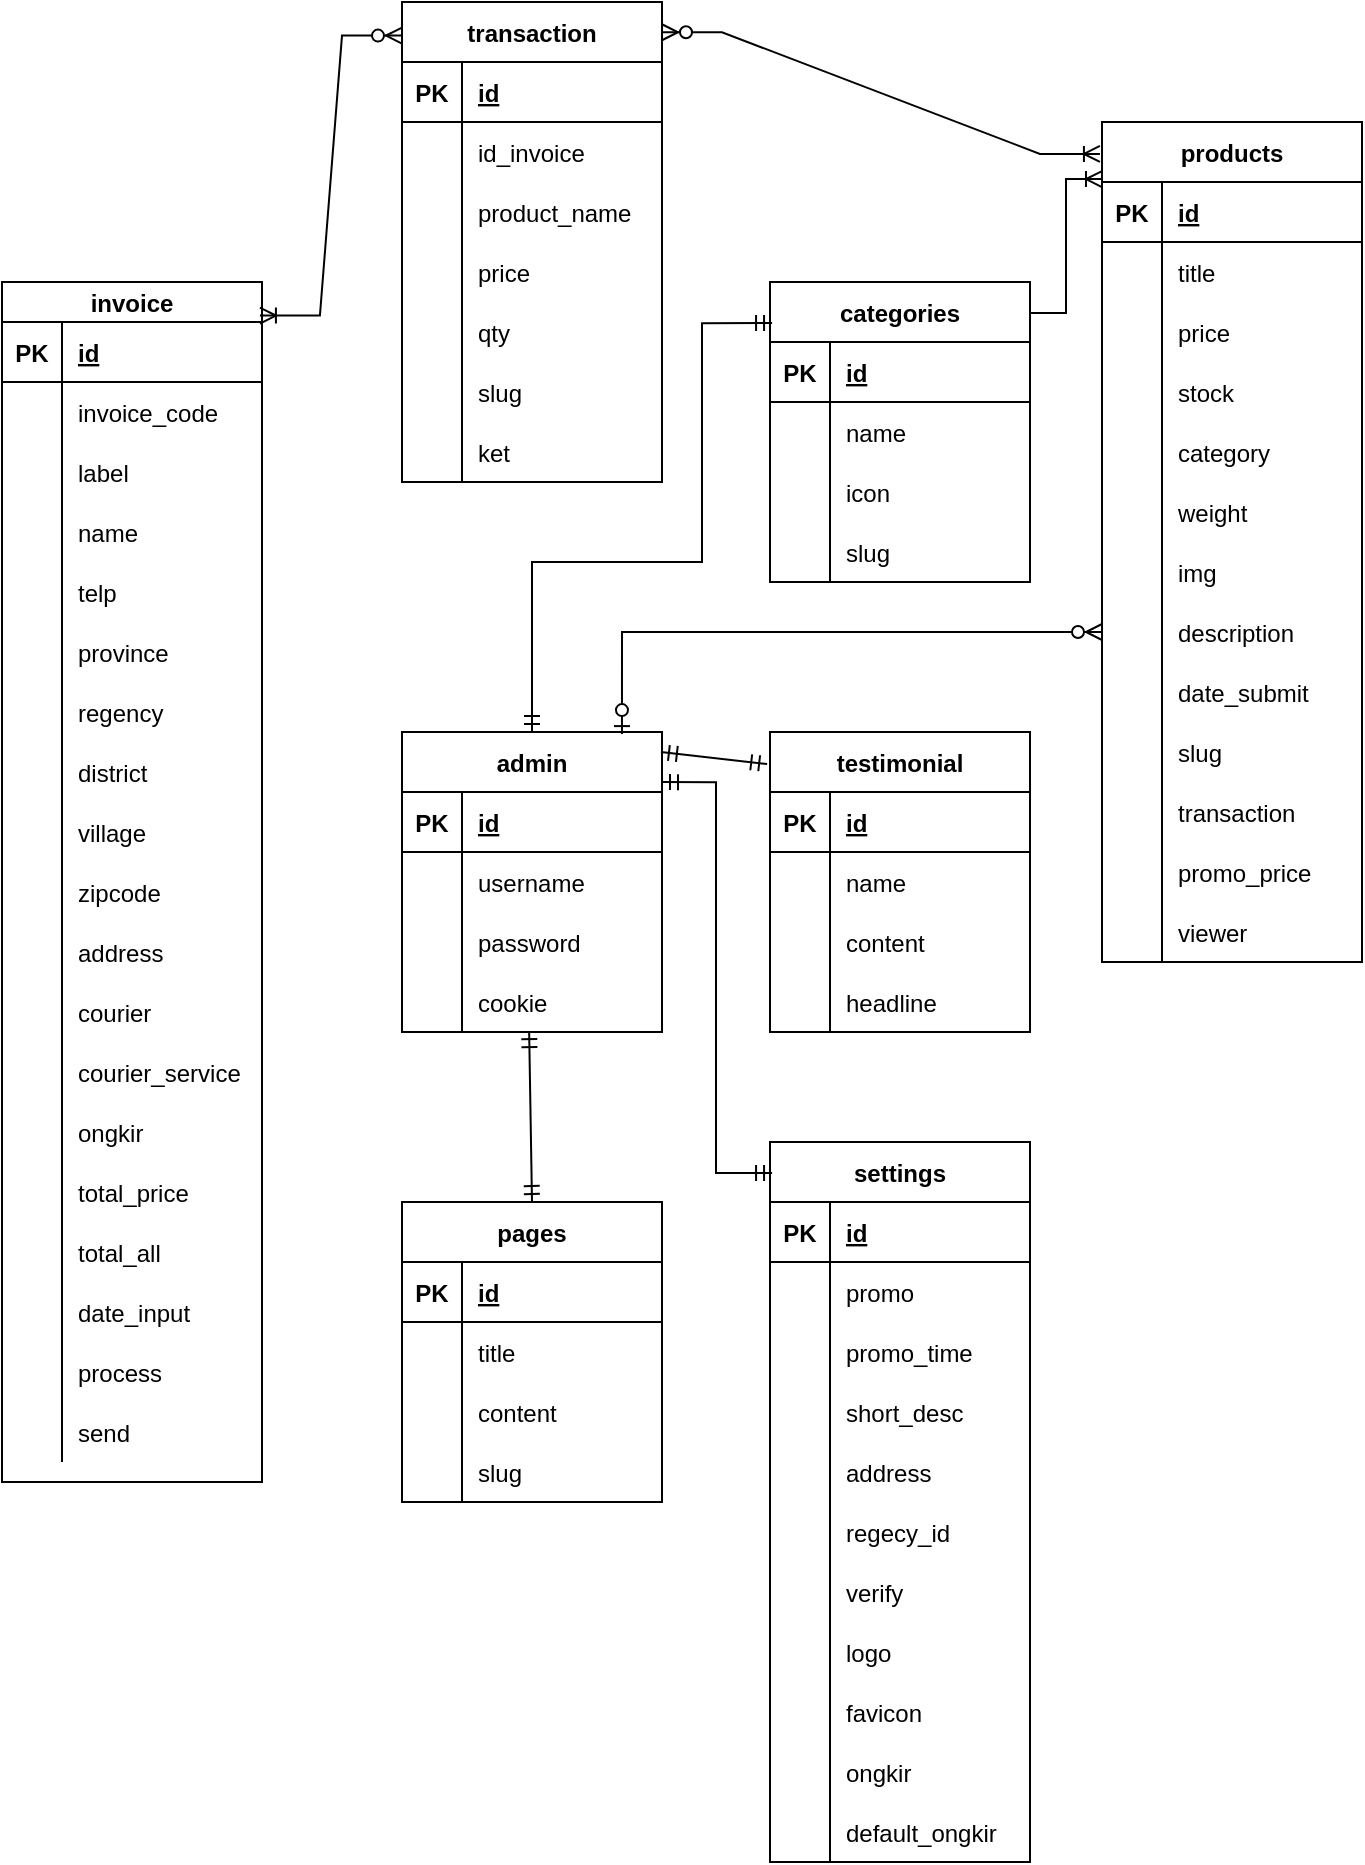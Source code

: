<mxfile version="20.3.0" type="github"><diagram id="vTFAqauh09H84wd4mXCy" name="Halaman-1"><mxGraphModel dx="1902" dy="961" grid="1" gridSize="10" guides="1" tooltips="1" connect="1" arrows="1" fold="1" page="1" pageScale="1" pageWidth="827" pageHeight="1169" math="0" shadow="0"><root><mxCell id="0"/><mxCell id="1" parent="0"/><mxCell id="7aegwBtRfEnyHrCb4m3E-33" value="transaction" style="shape=table;startSize=30;container=1;collapsible=1;childLayout=tableLayout;fixedRows=1;rowLines=0;fontStyle=1;align=center;resizeLast=1;" vertex="1" parent="1"><mxGeometry x="230" y="40" width="130" height="240" as="geometry"/></mxCell><mxCell id="7aegwBtRfEnyHrCb4m3E-34" value="" style="shape=tableRow;horizontal=0;startSize=0;swimlaneHead=0;swimlaneBody=0;fillColor=none;collapsible=0;dropTarget=0;points=[[0,0.5],[1,0.5]];portConstraint=eastwest;top=0;left=0;right=0;bottom=1;" vertex="1" parent="7aegwBtRfEnyHrCb4m3E-33"><mxGeometry y="30" width="130" height="30" as="geometry"/></mxCell><mxCell id="7aegwBtRfEnyHrCb4m3E-35" value="PK" style="shape=partialRectangle;connectable=0;fillColor=none;top=0;left=0;bottom=0;right=0;fontStyle=1;overflow=hidden;" vertex="1" parent="7aegwBtRfEnyHrCb4m3E-34"><mxGeometry width="30" height="30" as="geometry"><mxRectangle width="30" height="30" as="alternateBounds"/></mxGeometry></mxCell><mxCell id="7aegwBtRfEnyHrCb4m3E-36" value="id" style="shape=partialRectangle;connectable=0;fillColor=none;top=0;left=0;bottom=0;right=0;align=left;spacingLeft=6;fontStyle=5;overflow=hidden;" vertex="1" parent="7aegwBtRfEnyHrCb4m3E-34"><mxGeometry x="30" width="100" height="30" as="geometry"><mxRectangle width="100" height="30" as="alternateBounds"/></mxGeometry></mxCell><mxCell id="7aegwBtRfEnyHrCb4m3E-37" value="" style="shape=tableRow;horizontal=0;startSize=0;swimlaneHead=0;swimlaneBody=0;fillColor=none;collapsible=0;dropTarget=0;points=[[0,0.5],[1,0.5]];portConstraint=eastwest;top=0;left=0;right=0;bottom=0;" vertex="1" parent="7aegwBtRfEnyHrCb4m3E-33"><mxGeometry y="60" width="130" height="30" as="geometry"/></mxCell><mxCell id="7aegwBtRfEnyHrCb4m3E-38" value="" style="shape=partialRectangle;connectable=0;fillColor=none;top=0;left=0;bottom=0;right=0;editable=1;overflow=hidden;fontStyle=1" vertex="1" parent="7aegwBtRfEnyHrCb4m3E-37"><mxGeometry width="30" height="30" as="geometry"><mxRectangle width="30" height="30" as="alternateBounds"/></mxGeometry></mxCell><mxCell id="7aegwBtRfEnyHrCb4m3E-39" value="id_invoice" style="shape=partialRectangle;connectable=0;fillColor=none;top=0;left=0;bottom=0;right=0;align=left;spacingLeft=6;overflow=hidden;fontStyle=0" vertex="1" parent="7aegwBtRfEnyHrCb4m3E-37"><mxGeometry x="30" width="100" height="30" as="geometry"><mxRectangle width="100" height="30" as="alternateBounds"/></mxGeometry></mxCell><mxCell id="7aegwBtRfEnyHrCb4m3E-40" value="" style="shape=tableRow;horizontal=0;startSize=0;swimlaneHead=0;swimlaneBody=0;fillColor=none;collapsible=0;dropTarget=0;points=[[0,0.5],[1,0.5]];portConstraint=eastwest;top=0;left=0;right=0;bottom=0;" vertex="1" parent="7aegwBtRfEnyHrCb4m3E-33"><mxGeometry y="90" width="130" height="30" as="geometry"/></mxCell><mxCell id="7aegwBtRfEnyHrCb4m3E-41" value="" style="shape=partialRectangle;connectable=0;fillColor=none;top=0;left=0;bottom=0;right=0;editable=1;overflow=hidden;" vertex="1" parent="7aegwBtRfEnyHrCb4m3E-40"><mxGeometry width="30" height="30" as="geometry"><mxRectangle width="30" height="30" as="alternateBounds"/></mxGeometry></mxCell><mxCell id="7aegwBtRfEnyHrCb4m3E-42" value="product_name" style="shape=partialRectangle;connectable=0;fillColor=none;top=0;left=0;bottom=0;right=0;align=left;spacingLeft=6;overflow=hidden;" vertex="1" parent="7aegwBtRfEnyHrCb4m3E-40"><mxGeometry x="30" width="100" height="30" as="geometry"><mxRectangle width="100" height="30" as="alternateBounds"/></mxGeometry></mxCell><mxCell id="7aegwBtRfEnyHrCb4m3E-43" value="" style="shape=tableRow;horizontal=0;startSize=0;swimlaneHead=0;swimlaneBody=0;fillColor=none;collapsible=0;dropTarget=0;points=[[0,0.5],[1,0.5]];portConstraint=eastwest;top=0;left=0;right=0;bottom=0;" vertex="1" parent="7aegwBtRfEnyHrCb4m3E-33"><mxGeometry y="120" width="130" height="30" as="geometry"/></mxCell><mxCell id="7aegwBtRfEnyHrCb4m3E-44" value="" style="shape=partialRectangle;connectable=0;fillColor=none;top=0;left=0;bottom=0;right=0;editable=1;overflow=hidden;" vertex="1" parent="7aegwBtRfEnyHrCb4m3E-43"><mxGeometry width="30" height="30" as="geometry"><mxRectangle width="30" height="30" as="alternateBounds"/></mxGeometry></mxCell><mxCell id="7aegwBtRfEnyHrCb4m3E-45" value="price" style="shape=partialRectangle;connectable=0;fillColor=none;top=0;left=0;bottom=0;right=0;align=left;spacingLeft=6;overflow=hidden;" vertex="1" parent="7aegwBtRfEnyHrCb4m3E-43"><mxGeometry x="30" width="100" height="30" as="geometry"><mxRectangle width="100" height="30" as="alternateBounds"/></mxGeometry></mxCell><mxCell id="7aegwBtRfEnyHrCb4m3E-46" value="" style="shape=tableRow;horizontal=0;startSize=0;swimlaneHead=0;swimlaneBody=0;fillColor=none;collapsible=0;dropTarget=0;points=[[0,0.5],[1,0.5]];portConstraint=eastwest;top=0;left=0;right=0;bottom=0;" vertex="1" parent="7aegwBtRfEnyHrCb4m3E-33"><mxGeometry y="150" width="130" height="30" as="geometry"/></mxCell><mxCell id="7aegwBtRfEnyHrCb4m3E-47" value="" style="shape=partialRectangle;connectable=0;fillColor=none;top=0;left=0;bottom=0;right=0;editable=1;overflow=hidden;" vertex="1" parent="7aegwBtRfEnyHrCb4m3E-46"><mxGeometry width="30" height="30" as="geometry"><mxRectangle width="30" height="30" as="alternateBounds"/></mxGeometry></mxCell><mxCell id="7aegwBtRfEnyHrCb4m3E-48" value="qty" style="shape=partialRectangle;connectable=0;fillColor=none;top=0;left=0;bottom=0;right=0;align=left;spacingLeft=6;overflow=hidden;" vertex="1" parent="7aegwBtRfEnyHrCb4m3E-46"><mxGeometry x="30" width="100" height="30" as="geometry"><mxRectangle width="100" height="30" as="alternateBounds"/></mxGeometry></mxCell><mxCell id="7aegwBtRfEnyHrCb4m3E-49" value="" style="shape=tableRow;horizontal=0;startSize=0;swimlaneHead=0;swimlaneBody=0;fillColor=none;collapsible=0;dropTarget=0;points=[[0,0.5],[1,0.5]];portConstraint=eastwest;top=0;left=0;right=0;bottom=0;" vertex="1" parent="7aegwBtRfEnyHrCb4m3E-33"><mxGeometry y="180" width="130" height="30" as="geometry"/></mxCell><mxCell id="7aegwBtRfEnyHrCb4m3E-50" value="" style="shape=partialRectangle;connectable=0;fillColor=none;top=0;left=0;bottom=0;right=0;editable=1;overflow=hidden;" vertex="1" parent="7aegwBtRfEnyHrCb4m3E-49"><mxGeometry width="30" height="30" as="geometry"><mxRectangle width="30" height="30" as="alternateBounds"/></mxGeometry></mxCell><mxCell id="7aegwBtRfEnyHrCb4m3E-51" value="slug" style="shape=partialRectangle;connectable=0;fillColor=none;top=0;left=0;bottom=0;right=0;align=left;spacingLeft=6;overflow=hidden;" vertex="1" parent="7aegwBtRfEnyHrCb4m3E-49"><mxGeometry x="30" width="100" height="30" as="geometry"><mxRectangle width="100" height="30" as="alternateBounds"/></mxGeometry></mxCell><mxCell id="7aegwBtRfEnyHrCb4m3E-52" value="" style="shape=tableRow;horizontal=0;startSize=0;swimlaneHead=0;swimlaneBody=0;fillColor=none;collapsible=0;dropTarget=0;points=[[0,0.5],[1,0.5]];portConstraint=eastwest;top=0;left=0;right=0;bottom=0;" vertex="1" parent="7aegwBtRfEnyHrCb4m3E-33"><mxGeometry y="210" width="130" height="30" as="geometry"/></mxCell><mxCell id="7aegwBtRfEnyHrCb4m3E-53" value="" style="shape=partialRectangle;connectable=0;fillColor=none;top=0;left=0;bottom=0;right=0;editable=1;overflow=hidden;" vertex="1" parent="7aegwBtRfEnyHrCb4m3E-52"><mxGeometry width="30" height="30" as="geometry"><mxRectangle width="30" height="30" as="alternateBounds"/></mxGeometry></mxCell><mxCell id="7aegwBtRfEnyHrCb4m3E-54" value="ket" style="shape=partialRectangle;connectable=0;fillColor=none;top=0;left=0;bottom=0;right=0;align=left;spacingLeft=6;overflow=hidden;" vertex="1" parent="7aegwBtRfEnyHrCb4m3E-52"><mxGeometry x="30" width="100" height="30" as="geometry"><mxRectangle width="100" height="30" as="alternateBounds"/></mxGeometry></mxCell><mxCell id="7aegwBtRfEnyHrCb4m3E-55" value="products" style="shape=table;startSize=30;container=1;collapsible=1;childLayout=tableLayout;fixedRows=1;rowLines=0;fontStyle=1;align=center;resizeLast=1;" vertex="1" parent="1"><mxGeometry x="580" y="100" width="130" height="420" as="geometry"/></mxCell><mxCell id="7aegwBtRfEnyHrCb4m3E-56" value="" style="shape=tableRow;horizontal=0;startSize=0;swimlaneHead=0;swimlaneBody=0;fillColor=none;collapsible=0;dropTarget=0;points=[[0,0.5],[1,0.5]];portConstraint=eastwest;top=0;left=0;right=0;bottom=1;" vertex="1" parent="7aegwBtRfEnyHrCb4m3E-55"><mxGeometry y="30" width="130" height="30" as="geometry"/></mxCell><mxCell id="7aegwBtRfEnyHrCb4m3E-57" value="PK" style="shape=partialRectangle;connectable=0;fillColor=none;top=0;left=0;bottom=0;right=0;fontStyle=1;overflow=hidden;" vertex="1" parent="7aegwBtRfEnyHrCb4m3E-56"><mxGeometry width="30" height="30" as="geometry"><mxRectangle width="30" height="30" as="alternateBounds"/></mxGeometry></mxCell><mxCell id="7aegwBtRfEnyHrCb4m3E-58" value="id" style="shape=partialRectangle;connectable=0;fillColor=none;top=0;left=0;bottom=0;right=0;align=left;spacingLeft=6;fontStyle=5;overflow=hidden;" vertex="1" parent="7aegwBtRfEnyHrCb4m3E-56"><mxGeometry x="30" width="100" height="30" as="geometry"><mxRectangle width="100" height="30" as="alternateBounds"/></mxGeometry></mxCell><mxCell id="7aegwBtRfEnyHrCb4m3E-59" value="" style="shape=tableRow;horizontal=0;startSize=0;swimlaneHead=0;swimlaneBody=0;fillColor=none;collapsible=0;dropTarget=0;points=[[0,0.5],[1,0.5]];portConstraint=eastwest;top=0;left=0;right=0;bottom=0;" vertex="1" parent="7aegwBtRfEnyHrCb4m3E-55"><mxGeometry y="60" width="130" height="30" as="geometry"/></mxCell><mxCell id="7aegwBtRfEnyHrCb4m3E-60" value="" style="shape=partialRectangle;connectable=0;fillColor=none;top=0;left=0;bottom=0;right=0;editable=1;overflow=hidden;fontStyle=1" vertex="1" parent="7aegwBtRfEnyHrCb4m3E-59"><mxGeometry width="30" height="30" as="geometry"><mxRectangle width="30" height="30" as="alternateBounds"/></mxGeometry></mxCell><mxCell id="7aegwBtRfEnyHrCb4m3E-61" value="title" style="shape=partialRectangle;connectable=0;fillColor=none;top=0;left=0;bottom=0;right=0;align=left;spacingLeft=6;overflow=hidden;fontStyle=0" vertex="1" parent="7aegwBtRfEnyHrCb4m3E-59"><mxGeometry x="30" width="100" height="30" as="geometry"><mxRectangle width="100" height="30" as="alternateBounds"/></mxGeometry></mxCell><mxCell id="7aegwBtRfEnyHrCb4m3E-62" value="" style="shape=tableRow;horizontal=0;startSize=0;swimlaneHead=0;swimlaneBody=0;fillColor=none;collapsible=0;dropTarget=0;points=[[0,0.5],[1,0.5]];portConstraint=eastwest;top=0;left=0;right=0;bottom=0;" vertex="1" parent="7aegwBtRfEnyHrCb4m3E-55"><mxGeometry y="90" width="130" height="30" as="geometry"/></mxCell><mxCell id="7aegwBtRfEnyHrCb4m3E-63" value="" style="shape=partialRectangle;connectable=0;fillColor=none;top=0;left=0;bottom=0;right=0;editable=1;overflow=hidden;" vertex="1" parent="7aegwBtRfEnyHrCb4m3E-62"><mxGeometry width="30" height="30" as="geometry"><mxRectangle width="30" height="30" as="alternateBounds"/></mxGeometry></mxCell><mxCell id="7aegwBtRfEnyHrCb4m3E-64" value="price" style="shape=partialRectangle;connectable=0;fillColor=none;top=0;left=0;bottom=0;right=0;align=left;spacingLeft=6;overflow=hidden;" vertex="1" parent="7aegwBtRfEnyHrCb4m3E-62"><mxGeometry x="30" width="100" height="30" as="geometry"><mxRectangle width="100" height="30" as="alternateBounds"/></mxGeometry></mxCell><mxCell id="7aegwBtRfEnyHrCb4m3E-65" value="" style="shape=tableRow;horizontal=0;startSize=0;swimlaneHead=0;swimlaneBody=0;fillColor=none;collapsible=0;dropTarget=0;points=[[0,0.5],[1,0.5]];portConstraint=eastwest;top=0;left=0;right=0;bottom=0;" vertex="1" parent="7aegwBtRfEnyHrCb4m3E-55"><mxGeometry y="120" width="130" height="30" as="geometry"/></mxCell><mxCell id="7aegwBtRfEnyHrCb4m3E-66" value="" style="shape=partialRectangle;connectable=0;fillColor=none;top=0;left=0;bottom=0;right=0;editable=1;overflow=hidden;" vertex="1" parent="7aegwBtRfEnyHrCb4m3E-65"><mxGeometry width="30" height="30" as="geometry"><mxRectangle width="30" height="30" as="alternateBounds"/></mxGeometry></mxCell><mxCell id="7aegwBtRfEnyHrCb4m3E-67" value="stock" style="shape=partialRectangle;connectable=0;fillColor=none;top=0;left=0;bottom=0;right=0;align=left;spacingLeft=6;overflow=hidden;" vertex="1" parent="7aegwBtRfEnyHrCb4m3E-65"><mxGeometry x="30" width="100" height="30" as="geometry"><mxRectangle width="100" height="30" as="alternateBounds"/></mxGeometry></mxCell><mxCell id="7aegwBtRfEnyHrCb4m3E-68" value="" style="shape=tableRow;horizontal=0;startSize=0;swimlaneHead=0;swimlaneBody=0;fillColor=none;collapsible=0;dropTarget=0;points=[[0,0.5],[1,0.5]];portConstraint=eastwest;top=0;left=0;right=0;bottom=0;" vertex="1" parent="7aegwBtRfEnyHrCb4m3E-55"><mxGeometry y="150" width="130" height="30" as="geometry"/></mxCell><mxCell id="7aegwBtRfEnyHrCb4m3E-69" value="" style="shape=partialRectangle;connectable=0;fillColor=none;top=0;left=0;bottom=0;right=0;editable=1;overflow=hidden;" vertex="1" parent="7aegwBtRfEnyHrCb4m3E-68"><mxGeometry width="30" height="30" as="geometry"><mxRectangle width="30" height="30" as="alternateBounds"/></mxGeometry></mxCell><mxCell id="7aegwBtRfEnyHrCb4m3E-70" value="category" style="shape=partialRectangle;connectable=0;fillColor=none;top=0;left=0;bottom=0;right=0;align=left;spacingLeft=6;overflow=hidden;" vertex="1" parent="7aegwBtRfEnyHrCb4m3E-68"><mxGeometry x="30" width="100" height="30" as="geometry"><mxRectangle width="100" height="30" as="alternateBounds"/></mxGeometry></mxCell><mxCell id="7aegwBtRfEnyHrCb4m3E-71" value="" style="shape=tableRow;horizontal=0;startSize=0;swimlaneHead=0;swimlaneBody=0;fillColor=none;collapsible=0;dropTarget=0;points=[[0,0.5],[1,0.5]];portConstraint=eastwest;top=0;left=0;right=0;bottom=0;" vertex="1" parent="7aegwBtRfEnyHrCb4m3E-55"><mxGeometry y="180" width="130" height="30" as="geometry"/></mxCell><mxCell id="7aegwBtRfEnyHrCb4m3E-72" value="" style="shape=partialRectangle;connectable=0;fillColor=none;top=0;left=0;bottom=0;right=0;editable=1;overflow=hidden;" vertex="1" parent="7aegwBtRfEnyHrCb4m3E-71"><mxGeometry width="30" height="30" as="geometry"><mxRectangle width="30" height="30" as="alternateBounds"/></mxGeometry></mxCell><mxCell id="7aegwBtRfEnyHrCb4m3E-73" value="weight" style="shape=partialRectangle;connectable=0;fillColor=none;top=0;left=0;bottom=0;right=0;align=left;spacingLeft=6;overflow=hidden;" vertex="1" parent="7aegwBtRfEnyHrCb4m3E-71"><mxGeometry x="30" width="100" height="30" as="geometry"><mxRectangle width="100" height="30" as="alternateBounds"/></mxGeometry></mxCell><mxCell id="7aegwBtRfEnyHrCb4m3E-74" value="" style="shape=tableRow;horizontal=0;startSize=0;swimlaneHead=0;swimlaneBody=0;fillColor=none;collapsible=0;dropTarget=0;points=[[0,0.5],[1,0.5]];portConstraint=eastwest;top=0;left=0;right=0;bottom=0;" vertex="1" parent="7aegwBtRfEnyHrCb4m3E-55"><mxGeometry y="210" width="130" height="30" as="geometry"/></mxCell><mxCell id="7aegwBtRfEnyHrCb4m3E-75" value="" style="shape=partialRectangle;connectable=0;fillColor=none;top=0;left=0;bottom=0;right=0;editable=1;overflow=hidden;" vertex="1" parent="7aegwBtRfEnyHrCb4m3E-74"><mxGeometry width="30" height="30" as="geometry"><mxRectangle width="30" height="30" as="alternateBounds"/></mxGeometry></mxCell><mxCell id="7aegwBtRfEnyHrCb4m3E-76" value="img" style="shape=partialRectangle;connectable=0;fillColor=none;top=0;left=0;bottom=0;right=0;align=left;spacingLeft=6;overflow=hidden;" vertex="1" parent="7aegwBtRfEnyHrCb4m3E-74"><mxGeometry x="30" width="100" height="30" as="geometry"><mxRectangle width="100" height="30" as="alternateBounds"/></mxGeometry></mxCell><mxCell id="7aegwBtRfEnyHrCb4m3E-77" value="" style="shape=tableRow;horizontal=0;startSize=0;swimlaneHead=0;swimlaneBody=0;fillColor=none;collapsible=0;dropTarget=0;points=[[0,0.5],[1,0.5]];portConstraint=eastwest;top=0;left=0;right=0;bottom=0;" vertex="1" parent="7aegwBtRfEnyHrCb4m3E-55"><mxGeometry y="240" width="130" height="30" as="geometry"/></mxCell><mxCell id="7aegwBtRfEnyHrCb4m3E-78" value="" style="shape=partialRectangle;connectable=0;fillColor=none;top=0;left=0;bottom=0;right=0;editable=1;overflow=hidden;" vertex="1" parent="7aegwBtRfEnyHrCb4m3E-77"><mxGeometry width="30" height="30" as="geometry"><mxRectangle width="30" height="30" as="alternateBounds"/></mxGeometry></mxCell><mxCell id="7aegwBtRfEnyHrCb4m3E-79" value="description" style="shape=partialRectangle;connectable=0;fillColor=none;top=0;left=0;bottom=0;right=0;align=left;spacingLeft=6;overflow=hidden;" vertex="1" parent="7aegwBtRfEnyHrCb4m3E-77"><mxGeometry x="30" width="100" height="30" as="geometry"><mxRectangle width="100" height="30" as="alternateBounds"/></mxGeometry></mxCell><mxCell id="7aegwBtRfEnyHrCb4m3E-80" value="" style="shape=tableRow;horizontal=0;startSize=0;swimlaneHead=0;swimlaneBody=0;fillColor=none;collapsible=0;dropTarget=0;points=[[0,0.5],[1,0.5]];portConstraint=eastwest;top=0;left=0;right=0;bottom=0;" vertex="1" parent="7aegwBtRfEnyHrCb4m3E-55"><mxGeometry y="270" width="130" height="30" as="geometry"/></mxCell><mxCell id="7aegwBtRfEnyHrCb4m3E-81" value="" style="shape=partialRectangle;connectable=0;fillColor=none;top=0;left=0;bottom=0;right=0;editable=1;overflow=hidden;" vertex="1" parent="7aegwBtRfEnyHrCb4m3E-80"><mxGeometry width="30" height="30" as="geometry"><mxRectangle width="30" height="30" as="alternateBounds"/></mxGeometry></mxCell><mxCell id="7aegwBtRfEnyHrCb4m3E-82" value="date_submit" style="shape=partialRectangle;connectable=0;fillColor=none;top=0;left=0;bottom=0;right=0;align=left;spacingLeft=6;overflow=hidden;" vertex="1" parent="7aegwBtRfEnyHrCb4m3E-80"><mxGeometry x="30" width="100" height="30" as="geometry"><mxRectangle width="100" height="30" as="alternateBounds"/></mxGeometry></mxCell><mxCell id="7aegwBtRfEnyHrCb4m3E-86" value="" style="shape=tableRow;horizontal=0;startSize=0;swimlaneHead=0;swimlaneBody=0;fillColor=none;collapsible=0;dropTarget=0;points=[[0,0.5],[1,0.5]];portConstraint=eastwest;top=0;left=0;right=0;bottom=0;" vertex="1" parent="7aegwBtRfEnyHrCb4m3E-55"><mxGeometry y="300" width="130" height="30" as="geometry"/></mxCell><mxCell id="7aegwBtRfEnyHrCb4m3E-87" value="" style="shape=partialRectangle;connectable=0;fillColor=none;top=0;left=0;bottom=0;right=0;editable=1;overflow=hidden;" vertex="1" parent="7aegwBtRfEnyHrCb4m3E-86"><mxGeometry width="30" height="30" as="geometry"><mxRectangle width="30" height="30" as="alternateBounds"/></mxGeometry></mxCell><mxCell id="7aegwBtRfEnyHrCb4m3E-88" value="slug" style="shape=partialRectangle;connectable=0;fillColor=none;top=0;left=0;bottom=0;right=0;align=left;spacingLeft=6;overflow=hidden;" vertex="1" parent="7aegwBtRfEnyHrCb4m3E-86"><mxGeometry x="30" width="100" height="30" as="geometry"><mxRectangle width="100" height="30" as="alternateBounds"/></mxGeometry></mxCell><mxCell id="7aegwBtRfEnyHrCb4m3E-89" value="" style="shape=tableRow;horizontal=0;startSize=0;swimlaneHead=0;swimlaneBody=0;fillColor=none;collapsible=0;dropTarget=0;points=[[0,0.5],[1,0.5]];portConstraint=eastwest;top=0;left=0;right=0;bottom=0;" vertex="1" parent="7aegwBtRfEnyHrCb4m3E-55"><mxGeometry y="330" width="130" height="30" as="geometry"/></mxCell><mxCell id="7aegwBtRfEnyHrCb4m3E-90" value="" style="shape=partialRectangle;connectable=0;fillColor=none;top=0;left=0;bottom=0;right=0;editable=1;overflow=hidden;" vertex="1" parent="7aegwBtRfEnyHrCb4m3E-89"><mxGeometry width="30" height="30" as="geometry"><mxRectangle width="30" height="30" as="alternateBounds"/></mxGeometry></mxCell><mxCell id="7aegwBtRfEnyHrCb4m3E-91" value="transaction" style="shape=partialRectangle;connectable=0;fillColor=none;top=0;left=0;bottom=0;right=0;align=left;spacingLeft=6;overflow=hidden;" vertex="1" parent="7aegwBtRfEnyHrCb4m3E-89"><mxGeometry x="30" width="100" height="30" as="geometry"><mxRectangle width="100" height="30" as="alternateBounds"/></mxGeometry></mxCell><mxCell id="7aegwBtRfEnyHrCb4m3E-92" value="" style="shape=tableRow;horizontal=0;startSize=0;swimlaneHead=0;swimlaneBody=0;fillColor=none;collapsible=0;dropTarget=0;points=[[0,0.5],[1,0.5]];portConstraint=eastwest;top=0;left=0;right=0;bottom=0;" vertex="1" parent="7aegwBtRfEnyHrCb4m3E-55"><mxGeometry y="360" width="130" height="30" as="geometry"/></mxCell><mxCell id="7aegwBtRfEnyHrCb4m3E-93" value="" style="shape=partialRectangle;connectable=0;fillColor=none;top=0;left=0;bottom=0;right=0;editable=1;overflow=hidden;" vertex="1" parent="7aegwBtRfEnyHrCb4m3E-92"><mxGeometry width="30" height="30" as="geometry"><mxRectangle width="30" height="30" as="alternateBounds"/></mxGeometry></mxCell><mxCell id="7aegwBtRfEnyHrCb4m3E-94" value="promo_price" style="shape=partialRectangle;connectable=0;fillColor=none;top=0;left=0;bottom=0;right=0;align=left;spacingLeft=6;overflow=hidden;" vertex="1" parent="7aegwBtRfEnyHrCb4m3E-92"><mxGeometry x="30" width="100" height="30" as="geometry"><mxRectangle width="100" height="30" as="alternateBounds"/></mxGeometry></mxCell><mxCell id="7aegwBtRfEnyHrCb4m3E-95" value="" style="shape=tableRow;horizontal=0;startSize=0;swimlaneHead=0;swimlaneBody=0;fillColor=none;collapsible=0;dropTarget=0;points=[[0,0.5],[1,0.5]];portConstraint=eastwest;top=0;left=0;right=0;bottom=0;" vertex="1" parent="7aegwBtRfEnyHrCb4m3E-55"><mxGeometry y="390" width="130" height="30" as="geometry"/></mxCell><mxCell id="7aegwBtRfEnyHrCb4m3E-96" value="" style="shape=partialRectangle;connectable=0;fillColor=none;top=0;left=0;bottom=0;right=0;editable=1;overflow=hidden;" vertex="1" parent="7aegwBtRfEnyHrCb4m3E-95"><mxGeometry width="30" height="30" as="geometry"><mxRectangle width="30" height="30" as="alternateBounds"/></mxGeometry></mxCell><mxCell id="7aegwBtRfEnyHrCb4m3E-97" value="viewer" style="shape=partialRectangle;connectable=0;fillColor=none;top=0;left=0;bottom=0;right=0;align=left;spacingLeft=6;overflow=hidden;" vertex="1" parent="7aegwBtRfEnyHrCb4m3E-95"><mxGeometry x="30" width="100" height="30" as="geometry"><mxRectangle width="100" height="30" as="alternateBounds"/></mxGeometry></mxCell><mxCell id="7aegwBtRfEnyHrCb4m3E-98" value="invoice" style="shape=table;startSize=20;container=1;collapsible=1;childLayout=tableLayout;fixedRows=1;rowLines=0;fontStyle=1;align=center;resizeLast=1;" vertex="1" parent="1"><mxGeometry x="30" y="180" width="130" height="600" as="geometry"/></mxCell><mxCell id="7aegwBtRfEnyHrCb4m3E-99" value="" style="shape=tableRow;horizontal=0;startSize=0;swimlaneHead=0;swimlaneBody=0;fillColor=none;collapsible=0;dropTarget=0;points=[[0,0.5],[1,0.5]];portConstraint=eastwest;top=0;left=0;right=0;bottom=1;" vertex="1" parent="7aegwBtRfEnyHrCb4m3E-98"><mxGeometry y="20" width="130" height="30" as="geometry"/></mxCell><mxCell id="7aegwBtRfEnyHrCb4m3E-100" value="PK" style="shape=partialRectangle;connectable=0;fillColor=none;top=0;left=0;bottom=0;right=0;fontStyle=1;overflow=hidden;" vertex="1" parent="7aegwBtRfEnyHrCb4m3E-99"><mxGeometry width="30" height="30" as="geometry"><mxRectangle width="30" height="30" as="alternateBounds"/></mxGeometry></mxCell><mxCell id="7aegwBtRfEnyHrCb4m3E-101" value="id" style="shape=partialRectangle;connectable=0;fillColor=none;top=0;left=0;bottom=0;right=0;align=left;spacingLeft=6;fontStyle=5;overflow=hidden;" vertex="1" parent="7aegwBtRfEnyHrCb4m3E-99"><mxGeometry x="30" width="100" height="30" as="geometry"><mxRectangle width="100" height="30" as="alternateBounds"/></mxGeometry></mxCell><mxCell id="7aegwBtRfEnyHrCb4m3E-102" value="" style="shape=tableRow;horizontal=0;startSize=0;swimlaneHead=0;swimlaneBody=0;fillColor=none;collapsible=0;dropTarget=0;points=[[0,0.5],[1,0.5]];portConstraint=eastwest;top=0;left=0;right=0;bottom=0;" vertex="1" parent="7aegwBtRfEnyHrCb4m3E-98"><mxGeometry y="50" width="130" height="30" as="geometry"/></mxCell><mxCell id="7aegwBtRfEnyHrCb4m3E-103" value="" style="shape=partialRectangle;connectable=0;fillColor=none;top=0;left=0;bottom=0;right=0;editable=1;overflow=hidden;fontStyle=1" vertex="1" parent="7aegwBtRfEnyHrCb4m3E-102"><mxGeometry width="30" height="30" as="geometry"><mxRectangle width="30" height="30" as="alternateBounds"/></mxGeometry></mxCell><mxCell id="7aegwBtRfEnyHrCb4m3E-104" value="invoice_code" style="shape=partialRectangle;connectable=0;fillColor=none;top=0;left=0;bottom=0;right=0;align=left;spacingLeft=6;overflow=hidden;fontStyle=0" vertex="1" parent="7aegwBtRfEnyHrCb4m3E-102"><mxGeometry x="30" width="100" height="30" as="geometry"><mxRectangle width="100" height="30" as="alternateBounds"/></mxGeometry></mxCell><mxCell id="7aegwBtRfEnyHrCb4m3E-105" value="" style="shape=tableRow;horizontal=0;startSize=0;swimlaneHead=0;swimlaneBody=0;fillColor=none;collapsible=0;dropTarget=0;points=[[0,0.5],[1,0.5]];portConstraint=eastwest;top=0;left=0;right=0;bottom=0;" vertex="1" parent="7aegwBtRfEnyHrCb4m3E-98"><mxGeometry y="80" width="130" height="30" as="geometry"/></mxCell><mxCell id="7aegwBtRfEnyHrCb4m3E-106" value="" style="shape=partialRectangle;connectable=0;fillColor=none;top=0;left=0;bottom=0;right=0;editable=1;overflow=hidden;" vertex="1" parent="7aegwBtRfEnyHrCb4m3E-105"><mxGeometry width="30" height="30" as="geometry"><mxRectangle width="30" height="30" as="alternateBounds"/></mxGeometry></mxCell><mxCell id="7aegwBtRfEnyHrCb4m3E-107" value="label" style="shape=partialRectangle;connectable=0;fillColor=none;top=0;left=0;bottom=0;right=0;align=left;spacingLeft=6;overflow=hidden;" vertex="1" parent="7aegwBtRfEnyHrCb4m3E-105"><mxGeometry x="30" width="100" height="30" as="geometry"><mxRectangle width="100" height="30" as="alternateBounds"/></mxGeometry></mxCell><mxCell id="7aegwBtRfEnyHrCb4m3E-108" value="" style="shape=tableRow;horizontal=0;startSize=0;swimlaneHead=0;swimlaneBody=0;fillColor=none;collapsible=0;dropTarget=0;points=[[0,0.5],[1,0.5]];portConstraint=eastwest;top=0;left=0;right=0;bottom=0;" vertex="1" parent="7aegwBtRfEnyHrCb4m3E-98"><mxGeometry y="110" width="130" height="30" as="geometry"/></mxCell><mxCell id="7aegwBtRfEnyHrCb4m3E-109" value="" style="shape=partialRectangle;connectable=0;fillColor=none;top=0;left=0;bottom=0;right=0;editable=1;overflow=hidden;" vertex="1" parent="7aegwBtRfEnyHrCb4m3E-108"><mxGeometry width="30" height="30" as="geometry"><mxRectangle width="30" height="30" as="alternateBounds"/></mxGeometry></mxCell><mxCell id="7aegwBtRfEnyHrCb4m3E-110" value="name" style="shape=partialRectangle;connectable=0;fillColor=none;top=0;left=0;bottom=0;right=0;align=left;spacingLeft=6;overflow=hidden;" vertex="1" parent="7aegwBtRfEnyHrCb4m3E-108"><mxGeometry x="30" width="100" height="30" as="geometry"><mxRectangle width="100" height="30" as="alternateBounds"/></mxGeometry></mxCell><mxCell id="7aegwBtRfEnyHrCb4m3E-111" value="" style="shape=tableRow;horizontal=0;startSize=0;swimlaneHead=0;swimlaneBody=0;fillColor=none;collapsible=0;dropTarget=0;points=[[0,0.5],[1,0.5]];portConstraint=eastwest;top=0;left=0;right=0;bottom=0;" vertex="1" parent="7aegwBtRfEnyHrCb4m3E-98"><mxGeometry y="140" width="130" height="30" as="geometry"/></mxCell><mxCell id="7aegwBtRfEnyHrCb4m3E-112" value="" style="shape=partialRectangle;connectable=0;fillColor=none;top=0;left=0;bottom=0;right=0;editable=1;overflow=hidden;" vertex="1" parent="7aegwBtRfEnyHrCb4m3E-111"><mxGeometry width="30" height="30" as="geometry"><mxRectangle width="30" height="30" as="alternateBounds"/></mxGeometry></mxCell><mxCell id="7aegwBtRfEnyHrCb4m3E-113" value="telp" style="shape=partialRectangle;connectable=0;fillColor=none;top=0;left=0;bottom=0;right=0;align=left;spacingLeft=6;overflow=hidden;" vertex="1" parent="7aegwBtRfEnyHrCb4m3E-111"><mxGeometry x="30" width="100" height="30" as="geometry"><mxRectangle width="100" height="30" as="alternateBounds"/></mxGeometry></mxCell><mxCell id="7aegwBtRfEnyHrCb4m3E-114" value="" style="shape=tableRow;horizontal=0;startSize=0;swimlaneHead=0;swimlaneBody=0;fillColor=none;collapsible=0;dropTarget=0;points=[[0,0.5],[1,0.5]];portConstraint=eastwest;top=0;left=0;right=0;bottom=0;" vertex="1" parent="7aegwBtRfEnyHrCb4m3E-98"><mxGeometry y="170" width="130" height="30" as="geometry"/></mxCell><mxCell id="7aegwBtRfEnyHrCb4m3E-115" value="" style="shape=partialRectangle;connectable=0;fillColor=none;top=0;left=0;bottom=0;right=0;editable=1;overflow=hidden;" vertex="1" parent="7aegwBtRfEnyHrCb4m3E-114"><mxGeometry width="30" height="30" as="geometry"><mxRectangle width="30" height="30" as="alternateBounds"/></mxGeometry></mxCell><mxCell id="7aegwBtRfEnyHrCb4m3E-116" value="province" style="shape=partialRectangle;connectable=0;fillColor=none;top=0;left=0;bottom=0;right=0;align=left;spacingLeft=6;overflow=hidden;" vertex="1" parent="7aegwBtRfEnyHrCb4m3E-114"><mxGeometry x="30" width="100" height="30" as="geometry"><mxRectangle width="100" height="30" as="alternateBounds"/></mxGeometry></mxCell><mxCell id="7aegwBtRfEnyHrCb4m3E-117" value="" style="shape=tableRow;horizontal=0;startSize=0;swimlaneHead=0;swimlaneBody=0;fillColor=none;collapsible=0;dropTarget=0;points=[[0,0.5],[1,0.5]];portConstraint=eastwest;top=0;left=0;right=0;bottom=0;" vertex="1" parent="7aegwBtRfEnyHrCb4m3E-98"><mxGeometry y="200" width="130" height="30" as="geometry"/></mxCell><mxCell id="7aegwBtRfEnyHrCb4m3E-118" value="" style="shape=partialRectangle;connectable=0;fillColor=none;top=0;left=0;bottom=0;right=0;editable=1;overflow=hidden;" vertex="1" parent="7aegwBtRfEnyHrCb4m3E-117"><mxGeometry width="30" height="30" as="geometry"><mxRectangle width="30" height="30" as="alternateBounds"/></mxGeometry></mxCell><mxCell id="7aegwBtRfEnyHrCb4m3E-119" value="regency" style="shape=partialRectangle;connectable=0;fillColor=none;top=0;left=0;bottom=0;right=0;align=left;spacingLeft=6;overflow=hidden;" vertex="1" parent="7aegwBtRfEnyHrCb4m3E-117"><mxGeometry x="30" width="100" height="30" as="geometry"><mxRectangle width="100" height="30" as="alternateBounds"/></mxGeometry></mxCell><mxCell id="7aegwBtRfEnyHrCb4m3E-120" value="" style="shape=tableRow;horizontal=0;startSize=0;swimlaneHead=0;swimlaneBody=0;fillColor=none;collapsible=0;dropTarget=0;points=[[0,0.5],[1,0.5]];portConstraint=eastwest;top=0;left=0;right=0;bottom=0;" vertex="1" parent="7aegwBtRfEnyHrCb4m3E-98"><mxGeometry y="230" width="130" height="30" as="geometry"/></mxCell><mxCell id="7aegwBtRfEnyHrCb4m3E-121" value="" style="shape=partialRectangle;connectable=0;fillColor=none;top=0;left=0;bottom=0;right=0;editable=1;overflow=hidden;" vertex="1" parent="7aegwBtRfEnyHrCb4m3E-120"><mxGeometry width="30" height="30" as="geometry"><mxRectangle width="30" height="30" as="alternateBounds"/></mxGeometry></mxCell><mxCell id="7aegwBtRfEnyHrCb4m3E-122" value="district" style="shape=partialRectangle;connectable=0;fillColor=none;top=0;left=0;bottom=0;right=0;align=left;spacingLeft=6;overflow=hidden;" vertex="1" parent="7aegwBtRfEnyHrCb4m3E-120"><mxGeometry x="30" width="100" height="30" as="geometry"><mxRectangle width="100" height="30" as="alternateBounds"/></mxGeometry></mxCell><mxCell id="7aegwBtRfEnyHrCb4m3E-123" value="" style="shape=tableRow;horizontal=0;startSize=0;swimlaneHead=0;swimlaneBody=0;fillColor=none;collapsible=0;dropTarget=0;points=[[0,0.5],[1,0.5]];portConstraint=eastwest;top=0;left=0;right=0;bottom=0;" vertex="1" parent="7aegwBtRfEnyHrCb4m3E-98"><mxGeometry y="260" width="130" height="30" as="geometry"/></mxCell><mxCell id="7aegwBtRfEnyHrCb4m3E-124" value="" style="shape=partialRectangle;connectable=0;fillColor=none;top=0;left=0;bottom=0;right=0;editable=1;overflow=hidden;" vertex="1" parent="7aegwBtRfEnyHrCb4m3E-123"><mxGeometry width="30" height="30" as="geometry"><mxRectangle width="30" height="30" as="alternateBounds"/></mxGeometry></mxCell><mxCell id="7aegwBtRfEnyHrCb4m3E-125" value="village" style="shape=partialRectangle;connectable=0;fillColor=none;top=0;left=0;bottom=0;right=0;align=left;spacingLeft=6;overflow=hidden;" vertex="1" parent="7aegwBtRfEnyHrCb4m3E-123"><mxGeometry x="30" width="100" height="30" as="geometry"><mxRectangle width="100" height="30" as="alternateBounds"/></mxGeometry></mxCell><mxCell id="7aegwBtRfEnyHrCb4m3E-126" value="" style="shape=tableRow;horizontal=0;startSize=0;swimlaneHead=0;swimlaneBody=0;fillColor=none;collapsible=0;dropTarget=0;points=[[0,0.5],[1,0.5]];portConstraint=eastwest;top=0;left=0;right=0;bottom=0;" vertex="1" parent="7aegwBtRfEnyHrCb4m3E-98"><mxGeometry y="290" width="130" height="30" as="geometry"/></mxCell><mxCell id="7aegwBtRfEnyHrCb4m3E-127" value="" style="shape=partialRectangle;connectable=0;fillColor=none;top=0;left=0;bottom=0;right=0;editable=1;overflow=hidden;" vertex="1" parent="7aegwBtRfEnyHrCb4m3E-126"><mxGeometry width="30" height="30" as="geometry"><mxRectangle width="30" height="30" as="alternateBounds"/></mxGeometry></mxCell><mxCell id="7aegwBtRfEnyHrCb4m3E-128" value="zipcode" style="shape=partialRectangle;connectable=0;fillColor=none;top=0;left=0;bottom=0;right=0;align=left;spacingLeft=6;overflow=hidden;" vertex="1" parent="7aegwBtRfEnyHrCb4m3E-126"><mxGeometry x="30" width="100" height="30" as="geometry"><mxRectangle width="100" height="30" as="alternateBounds"/></mxGeometry></mxCell><mxCell id="7aegwBtRfEnyHrCb4m3E-129" value="" style="shape=tableRow;horizontal=0;startSize=0;swimlaneHead=0;swimlaneBody=0;fillColor=none;collapsible=0;dropTarget=0;points=[[0,0.5],[1,0.5]];portConstraint=eastwest;top=0;left=0;right=0;bottom=0;" vertex="1" parent="7aegwBtRfEnyHrCb4m3E-98"><mxGeometry y="320" width="130" height="30" as="geometry"/></mxCell><mxCell id="7aegwBtRfEnyHrCb4m3E-130" value="" style="shape=partialRectangle;connectable=0;fillColor=none;top=0;left=0;bottom=0;right=0;editable=1;overflow=hidden;" vertex="1" parent="7aegwBtRfEnyHrCb4m3E-129"><mxGeometry width="30" height="30" as="geometry"><mxRectangle width="30" height="30" as="alternateBounds"/></mxGeometry></mxCell><mxCell id="7aegwBtRfEnyHrCb4m3E-131" value="address" style="shape=partialRectangle;connectable=0;fillColor=none;top=0;left=0;bottom=0;right=0;align=left;spacingLeft=6;overflow=hidden;" vertex="1" parent="7aegwBtRfEnyHrCb4m3E-129"><mxGeometry x="30" width="100" height="30" as="geometry"><mxRectangle width="100" height="30" as="alternateBounds"/></mxGeometry></mxCell><mxCell id="7aegwBtRfEnyHrCb4m3E-132" value="" style="shape=tableRow;horizontal=0;startSize=0;swimlaneHead=0;swimlaneBody=0;fillColor=none;collapsible=0;dropTarget=0;points=[[0,0.5],[1,0.5]];portConstraint=eastwest;top=0;left=0;right=0;bottom=0;" vertex="1" parent="7aegwBtRfEnyHrCb4m3E-98"><mxGeometry y="350" width="130" height="30" as="geometry"/></mxCell><mxCell id="7aegwBtRfEnyHrCb4m3E-133" value="" style="shape=partialRectangle;connectable=0;fillColor=none;top=0;left=0;bottom=0;right=0;editable=1;overflow=hidden;" vertex="1" parent="7aegwBtRfEnyHrCb4m3E-132"><mxGeometry width="30" height="30" as="geometry"><mxRectangle width="30" height="30" as="alternateBounds"/></mxGeometry></mxCell><mxCell id="7aegwBtRfEnyHrCb4m3E-134" value="courier" style="shape=partialRectangle;connectable=0;fillColor=none;top=0;left=0;bottom=0;right=0;align=left;spacingLeft=6;overflow=hidden;" vertex="1" parent="7aegwBtRfEnyHrCb4m3E-132"><mxGeometry x="30" width="100" height="30" as="geometry"><mxRectangle width="100" height="30" as="alternateBounds"/></mxGeometry></mxCell><mxCell id="7aegwBtRfEnyHrCb4m3E-135" value="" style="shape=tableRow;horizontal=0;startSize=0;swimlaneHead=0;swimlaneBody=0;fillColor=none;collapsible=0;dropTarget=0;points=[[0,0.5],[1,0.5]];portConstraint=eastwest;top=0;left=0;right=0;bottom=0;" vertex="1" parent="7aegwBtRfEnyHrCb4m3E-98"><mxGeometry y="380" width="130" height="30" as="geometry"/></mxCell><mxCell id="7aegwBtRfEnyHrCb4m3E-136" value="" style="shape=partialRectangle;connectable=0;fillColor=none;top=0;left=0;bottom=0;right=0;editable=1;overflow=hidden;" vertex="1" parent="7aegwBtRfEnyHrCb4m3E-135"><mxGeometry width="30" height="30" as="geometry"><mxRectangle width="30" height="30" as="alternateBounds"/></mxGeometry></mxCell><mxCell id="7aegwBtRfEnyHrCb4m3E-137" value="courier_service" style="shape=partialRectangle;connectable=0;fillColor=none;top=0;left=0;bottom=0;right=0;align=left;spacingLeft=6;overflow=hidden;" vertex="1" parent="7aegwBtRfEnyHrCb4m3E-135"><mxGeometry x="30" width="100" height="30" as="geometry"><mxRectangle width="100" height="30" as="alternateBounds"/></mxGeometry></mxCell><mxCell id="7aegwBtRfEnyHrCb4m3E-138" value="" style="shape=tableRow;horizontal=0;startSize=0;swimlaneHead=0;swimlaneBody=0;fillColor=none;collapsible=0;dropTarget=0;points=[[0,0.5],[1,0.5]];portConstraint=eastwest;top=0;left=0;right=0;bottom=0;" vertex="1" parent="7aegwBtRfEnyHrCb4m3E-98"><mxGeometry y="410" width="130" height="30" as="geometry"/></mxCell><mxCell id="7aegwBtRfEnyHrCb4m3E-139" value="" style="shape=partialRectangle;connectable=0;fillColor=none;top=0;left=0;bottom=0;right=0;editable=1;overflow=hidden;" vertex="1" parent="7aegwBtRfEnyHrCb4m3E-138"><mxGeometry width="30" height="30" as="geometry"><mxRectangle width="30" height="30" as="alternateBounds"/></mxGeometry></mxCell><mxCell id="7aegwBtRfEnyHrCb4m3E-140" value="ongkir" style="shape=partialRectangle;connectable=0;fillColor=none;top=0;left=0;bottom=0;right=0;align=left;spacingLeft=6;overflow=hidden;" vertex="1" parent="7aegwBtRfEnyHrCb4m3E-138"><mxGeometry x="30" width="100" height="30" as="geometry"><mxRectangle width="100" height="30" as="alternateBounds"/></mxGeometry></mxCell><mxCell id="7aegwBtRfEnyHrCb4m3E-141" value="" style="shape=tableRow;horizontal=0;startSize=0;swimlaneHead=0;swimlaneBody=0;fillColor=none;collapsible=0;dropTarget=0;points=[[0,0.5],[1,0.5]];portConstraint=eastwest;top=0;left=0;right=0;bottom=0;" vertex="1" parent="7aegwBtRfEnyHrCb4m3E-98"><mxGeometry y="440" width="130" height="30" as="geometry"/></mxCell><mxCell id="7aegwBtRfEnyHrCb4m3E-142" value="" style="shape=partialRectangle;connectable=0;fillColor=none;top=0;left=0;bottom=0;right=0;editable=1;overflow=hidden;" vertex="1" parent="7aegwBtRfEnyHrCb4m3E-141"><mxGeometry width="30" height="30" as="geometry"><mxRectangle width="30" height="30" as="alternateBounds"/></mxGeometry></mxCell><mxCell id="7aegwBtRfEnyHrCb4m3E-143" value="total_price" style="shape=partialRectangle;connectable=0;fillColor=none;top=0;left=0;bottom=0;right=0;align=left;spacingLeft=6;overflow=hidden;" vertex="1" parent="7aegwBtRfEnyHrCb4m3E-141"><mxGeometry x="30" width="100" height="30" as="geometry"><mxRectangle width="100" height="30" as="alternateBounds"/></mxGeometry></mxCell><mxCell id="7aegwBtRfEnyHrCb4m3E-144" value="" style="shape=tableRow;horizontal=0;startSize=0;swimlaneHead=0;swimlaneBody=0;fillColor=none;collapsible=0;dropTarget=0;points=[[0,0.5],[1,0.5]];portConstraint=eastwest;top=0;left=0;right=0;bottom=0;" vertex="1" parent="7aegwBtRfEnyHrCb4m3E-98"><mxGeometry y="470" width="130" height="30" as="geometry"/></mxCell><mxCell id="7aegwBtRfEnyHrCb4m3E-145" value="" style="shape=partialRectangle;connectable=0;fillColor=none;top=0;left=0;bottom=0;right=0;editable=1;overflow=hidden;" vertex="1" parent="7aegwBtRfEnyHrCb4m3E-144"><mxGeometry width="30" height="30" as="geometry"><mxRectangle width="30" height="30" as="alternateBounds"/></mxGeometry></mxCell><mxCell id="7aegwBtRfEnyHrCb4m3E-146" value="total_all" style="shape=partialRectangle;connectable=0;fillColor=none;top=0;left=0;bottom=0;right=0;align=left;spacingLeft=6;overflow=hidden;" vertex="1" parent="7aegwBtRfEnyHrCb4m3E-144"><mxGeometry x="30" width="100" height="30" as="geometry"><mxRectangle width="100" height="30" as="alternateBounds"/></mxGeometry></mxCell><mxCell id="7aegwBtRfEnyHrCb4m3E-147" value="" style="shape=tableRow;horizontal=0;startSize=0;swimlaneHead=0;swimlaneBody=0;fillColor=none;collapsible=0;dropTarget=0;points=[[0,0.5],[1,0.5]];portConstraint=eastwest;top=0;left=0;right=0;bottom=0;" vertex="1" parent="7aegwBtRfEnyHrCb4m3E-98"><mxGeometry y="500" width="130" height="30" as="geometry"/></mxCell><mxCell id="7aegwBtRfEnyHrCb4m3E-148" value="" style="shape=partialRectangle;connectable=0;fillColor=none;top=0;left=0;bottom=0;right=0;editable=1;overflow=hidden;" vertex="1" parent="7aegwBtRfEnyHrCb4m3E-147"><mxGeometry width="30" height="30" as="geometry"><mxRectangle width="30" height="30" as="alternateBounds"/></mxGeometry></mxCell><mxCell id="7aegwBtRfEnyHrCb4m3E-149" value="date_input" style="shape=partialRectangle;connectable=0;fillColor=none;top=0;left=0;bottom=0;right=0;align=left;spacingLeft=6;overflow=hidden;" vertex="1" parent="7aegwBtRfEnyHrCb4m3E-147"><mxGeometry x="30" width="100" height="30" as="geometry"><mxRectangle width="100" height="30" as="alternateBounds"/></mxGeometry></mxCell><mxCell id="7aegwBtRfEnyHrCb4m3E-150" value="" style="shape=tableRow;horizontal=0;startSize=0;swimlaneHead=0;swimlaneBody=0;fillColor=none;collapsible=0;dropTarget=0;points=[[0,0.5],[1,0.5]];portConstraint=eastwest;top=0;left=0;right=0;bottom=0;" vertex="1" parent="7aegwBtRfEnyHrCb4m3E-98"><mxGeometry y="530" width="130" height="30" as="geometry"/></mxCell><mxCell id="7aegwBtRfEnyHrCb4m3E-151" value="" style="shape=partialRectangle;connectable=0;fillColor=none;top=0;left=0;bottom=0;right=0;editable=1;overflow=hidden;" vertex="1" parent="7aegwBtRfEnyHrCb4m3E-150"><mxGeometry width="30" height="30" as="geometry"><mxRectangle width="30" height="30" as="alternateBounds"/></mxGeometry></mxCell><mxCell id="7aegwBtRfEnyHrCb4m3E-152" value="process" style="shape=partialRectangle;connectable=0;fillColor=none;top=0;left=0;bottom=0;right=0;align=left;spacingLeft=6;overflow=hidden;" vertex="1" parent="7aegwBtRfEnyHrCb4m3E-150"><mxGeometry x="30" width="100" height="30" as="geometry"><mxRectangle width="100" height="30" as="alternateBounds"/></mxGeometry></mxCell><mxCell id="7aegwBtRfEnyHrCb4m3E-153" value="" style="shape=tableRow;horizontal=0;startSize=0;swimlaneHead=0;swimlaneBody=0;fillColor=none;collapsible=0;dropTarget=0;points=[[0,0.5],[1,0.5]];portConstraint=eastwest;top=0;left=0;right=0;bottom=0;" vertex="1" parent="7aegwBtRfEnyHrCb4m3E-98"><mxGeometry y="560" width="130" height="30" as="geometry"/></mxCell><mxCell id="7aegwBtRfEnyHrCb4m3E-154" value="" style="shape=partialRectangle;connectable=0;fillColor=none;top=0;left=0;bottom=0;right=0;editable=1;overflow=hidden;" vertex="1" parent="7aegwBtRfEnyHrCb4m3E-153"><mxGeometry width="30" height="30" as="geometry"><mxRectangle width="30" height="30" as="alternateBounds"/></mxGeometry></mxCell><mxCell id="7aegwBtRfEnyHrCb4m3E-155" value="send" style="shape=partialRectangle;connectable=0;fillColor=none;top=0;left=0;bottom=0;right=0;align=left;spacingLeft=6;overflow=hidden;" vertex="1" parent="7aegwBtRfEnyHrCb4m3E-153"><mxGeometry x="30" width="100" height="30" as="geometry"><mxRectangle width="100" height="30" as="alternateBounds"/></mxGeometry></mxCell><mxCell id="7aegwBtRfEnyHrCb4m3E-156" value="admin" style="shape=table;startSize=30;container=1;collapsible=1;childLayout=tableLayout;fixedRows=1;rowLines=0;fontStyle=1;align=center;resizeLast=1;" vertex="1" parent="1"><mxGeometry x="230" y="405" width="130" height="150" as="geometry"/></mxCell><mxCell id="7aegwBtRfEnyHrCb4m3E-157" value="" style="shape=tableRow;horizontal=0;startSize=0;swimlaneHead=0;swimlaneBody=0;fillColor=none;collapsible=0;dropTarget=0;points=[[0,0.5],[1,0.5]];portConstraint=eastwest;top=0;left=0;right=0;bottom=1;" vertex="1" parent="7aegwBtRfEnyHrCb4m3E-156"><mxGeometry y="30" width="130" height="30" as="geometry"/></mxCell><mxCell id="7aegwBtRfEnyHrCb4m3E-158" value="PK" style="shape=partialRectangle;connectable=0;fillColor=none;top=0;left=0;bottom=0;right=0;fontStyle=1;overflow=hidden;" vertex="1" parent="7aegwBtRfEnyHrCb4m3E-157"><mxGeometry width="30" height="30" as="geometry"><mxRectangle width="30" height="30" as="alternateBounds"/></mxGeometry></mxCell><mxCell id="7aegwBtRfEnyHrCb4m3E-159" value="id" style="shape=partialRectangle;connectable=0;fillColor=none;top=0;left=0;bottom=0;right=0;align=left;spacingLeft=6;fontStyle=5;overflow=hidden;" vertex="1" parent="7aegwBtRfEnyHrCb4m3E-157"><mxGeometry x="30" width="100" height="30" as="geometry"><mxRectangle width="100" height="30" as="alternateBounds"/></mxGeometry></mxCell><mxCell id="7aegwBtRfEnyHrCb4m3E-160" value="" style="shape=tableRow;horizontal=0;startSize=0;swimlaneHead=0;swimlaneBody=0;fillColor=none;collapsible=0;dropTarget=0;points=[[0,0.5],[1,0.5]];portConstraint=eastwest;top=0;left=0;right=0;bottom=0;" vertex="1" parent="7aegwBtRfEnyHrCb4m3E-156"><mxGeometry y="60" width="130" height="30" as="geometry"/></mxCell><mxCell id="7aegwBtRfEnyHrCb4m3E-161" value="" style="shape=partialRectangle;connectable=0;fillColor=none;top=0;left=0;bottom=0;right=0;editable=1;overflow=hidden;fontStyle=1" vertex="1" parent="7aegwBtRfEnyHrCb4m3E-160"><mxGeometry width="30" height="30" as="geometry"><mxRectangle width="30" height="30" as="alternateBounds"/></mxGeometry></mxCell><mxCell id="7aegwBtRfEnyHrCb4m3E-162" value="username" style="shape=partialRectangle;connectable=0;fillColor=none;top=0;left=0;bottom=0;right=0;align=left;spacingLeft=6;overflow=hidden;fontStyle=0" vertex="1" parent="7aegwBtRfEnyHrCb4m3E-160"><mxGeometry x="30" width="100" height="30" as="geometry"><mxRectangle width="100" height="30" as="alternateBounds"/></mxGeometry></mxCell><mxCell id="7aegwBtRfEnyHrCb4m3E-163" value="" style="shape=tableRow;horizontal=0;startSize=0;swimlaneHead=0;swimlaneBody=0;fillColor=none;collapsible=0;dropTarget=0;points=[[0,0.5],[1,0.5]];portConstraint=eastwest;top=0;left=0;right=0;bottom=0;" vertex="1" parent="7aegwBtRfEnyHrCb4m3E-156"><mxGeometry y="90" width="130" height="30" as="geometry"/></mxCell><mxCell id="7aegwBtRfEnyHrCb4m3E-164" value="" style="shape=partialRectangle;connectable=0;fillColor=none;top=0;left=0;bottom=0;right=0;editable=1;overflow=hidden;" vertex="1" parent="7aegwBtRfEnyHrCb4m3E-163"><mxGeometry width="30" height="30" as="geometry"><mxRectangle width="30" height="30" as="alternateBounds"/></mxGeometry></mxCell><mxCell id="7aegwBtRfEnyHrCb4m3E-165" value="password" style="shape=partialRectangle;connectable=0;fillColor=none;top=0;left=0;bottom=0;right=0;align=left;spacingLeft=6;overflow=hidden;" vertex="1" parent="7aegwBtRfEnyHrCb4m3E-163"><mxGeometry x="30" width="100" height="30" as="geometry"><mxRectangle width="100" height="30" as="alternateBounds"/></mxGeometry></mxCell><mxCell id="7aegwBtRfEnyHrCb4m3E-166" value="" style="shape=tableRow;horizontal=0;startSize=0;swimlaneHead=0;swimlaneBody=0;fillColor=none;collapsible=0;dropTarget=0;points=[[0,0.5],[1,0.5]];portConstraint=eastwest;top=0;left=0;right=0;bottom=0;" vertex="1" parent="7aegwBtRfEnyHrCb4m3E-156"><mxGeometry y="120" width="130" height="30" as="geometry"/></mxCell><mxCell id="7aegwBtRfEnyHrCb4m3E-167" value="" style="shape=partialRectangle;connectable=0;fillColor=none;top=0;left=0;bottom=0;right=0;editable=1;overflow=hidden;" vertex="1" parent="7aegwBtRfEnyHrCb4m3E-166"><mxGeometry width="30" height="30" as="geometry"><mxRectangle width="30" height="30" as="alternateBounds"/></mxGeometry></mxCell><mxCell id="7aegwBtRfEnyHrCb4m3E-168" value="cookie" style="shape=partialRectangle;connectable=0;fillColor=none;top=0;left=0;bottom=0;right=0;align=left;spacingLeft=6;overflow=hidden;" vertex="1" parent="7aegwBtRfEnyHrCb4m3E-166"><mxGeometry x="30" width="100" height="30" as="geometry"><mxRectangle width="100" height="30" as="alternateBounds"/></mxGeometry></mxCell><mxCell id="7aegwBtRfEnyHrCb4m3E-178" value="categories" style="shape=table;startSize=30;container=1;collapsible=1;childLayout=tableLayout;fixedRows=1;rowLines=0;fontStyle=1;align=center;resizeLast=1;" vertex="1" parent="1"><mxGeometry x="414" y="180" width="130" height="150" as="geometry"/></mxCell><mxCell id="7aegwBtRfEnyHrCb4m3E-179" value="" style="shape=tableRow;horizontal=0;startSize=0;swimlaneHead=0;swimlaneBody=0;fillColor=none;collapsible=0;dropTarget=0;points=[[0,0.5],[1,0.5]];portConstraint=eastwest;top=0;left=0;right=0;bottom=1;" vertex="1" parent="7aegwBtRfEnyHrCb4m3E-178"><mxGeometry y="30" width="130" height="30" as="geometry"/></mxCell><mxCell id="7aegwBtRfEnyHrCb4m3E-180" value="PK" style="shape=partialRectangle;connectable=0;fillColor=none;top=0;left=0;bottom=0;right=0;fontStyle=1;overflow=hidden;" vertex="1" parent="7aegwBtRfEnyHrCb4m3E-179"><mxGeometry width="30" height="30" as="geometry"><mxRectangle width="30" height="30" as="alternateBounds"/></mxGeometry></mxCell><mxCell id="7aegwBtRfEnyHrCb4m3E-181" value="id" style="shape=partialRectangle;connectable=0;fillColor=none;top=0;left=0;bottom=0;right=0;align=left;spacingLeft=6;fontStyle=5;overflow=hidden;" vertex="1" parent="7aegwBtRfEnyHrCb4m3E-179"><mxGeometry x="30" width="100" height="30" as="geometry"><mxRectangle width="100" height="30" as="alternateBounds"/></mxGeometry></mxCell><mxCell id="7aegwBtRfEnyHrCb4m3E-182" value="" style="shape=tableRow;horizontal=0;startSize=0;swimlaneHead=0;swimlaneBody=0;fillColor=none;collapsible=0;dropTarget=0;points=[[0,0.5],[1,0.5]];portConstraint=eastwest;top=0;left=0;right=0;bottom=0;" vertex="1" parent="7aegwBtRfEnyHrCb4m3E-178"><mxGeometry y="60" width="130" height="30" as="geometry"/></mxCell><mxCell id="7aegwBtRfEnyHrCb4m3E-183" value="" style="shape=partialRectangle;connectable=0;fillColor=none;top=0;left=0;bottom=0;right=0;editable=1;overflow=hidden;fontStyle=1" vertex="1" parent="7aegwBtRfEnyHrCb4m3E-182"><mxGeometry width="30" height="30" as="geometry"><mxRectangle width="30" height="30" as="alternateBounds"/></mxGeometry></mxCell><mxCell id="7aegwBtRfEnyHrCb4m3E-184" value="name" style="shape=partialRectangle;connectable=0;fillColor=none;top=0;left=0;bottom=0;right=0;align=left;spacingLeft=6;overflow=hidden;fontStyle=0" vertex="1" parent="7aegwBtRfEnyHrCb4m3E-182"><mxGeometry x="30" width="100" height="30" as="geometry"><mxRectangle width="100" height="30" as="alternateBounds"/></mxGeometry></mxCell><mxCell id="7aegwBtRfEnyHrCb4m3E-185" value="" style="shape=tableRow;horizontal=0;startSize=0;swimlaneHead=0;swimlaneBody=0;fillColor=none;collapsible=0;dropTarget=0;points=[[0,0.5],[1,0.5]];portConstraint=eastwest;top=0;left=0;right=0;bottom=0;" vertex="1" parent="7aegwBtRfEnyHrCb4m3E-178"><mxGeometry y="90" width="130" height="30" as="geometry"/></mxCell><mxCell id="7aegwBtRfEnyHrCb4m3E-186" value="" style="shape=partialRectangle;connectable=0;fillColor=none;top=0;left=0;bottom=0;right=0;editable=1;overflow=hidden;" vertex="1" parent="7aegwBtRfEnyHrCb4m3E-185"><mxGeometry width="30" height="30" as="geometry"><mxRectangle width="30" height="30" as="alternateBounds"/></mxGeometry></mxCell><mxCell id="7aegwBtRfEnyHrCb4m3E-187" value="icon" style="shape=partialRectangle;connectable=0;fillColor=none;top=0;left=0;bottom=0;right=0;align=left;spacingLeft=6;overflow=hidden;" vertex="1" parent="7aegwBtRfEnyHrCb4m3E-185"><mxGeometry x="30" width="100" height="30" as="geometry"><mxRectangle width="100" height="30" as="alternateBounds"/></mxGeometry></mxCell><mxCell id="7aegwBtRfEnyHrCb4m3E-188" value="" style="shape=tableRow;horizontal=0;startSize=0;swimlaneHead=0;swimlaneBody=0;fillColor=none;collapsible=0;dropTarget=0;points=[[0,0.5],[1,0.5]];portConstraint=eastwest;top=0;left=0;right=0;bottom=0;" vertex="1" parent="7aegwBtRfEnyHrCb4m3E-178"><mxGeometry y="120" width="130" height="30" as="geometry"/></mxCell><mxCell id="7aegwBtRfEnyHrCb4m3E-189" value="" style="shape=partialRectangle;connectable=0;fillColor=none;top=0;left=0;bottom=0;right=0;editable=1;overflow=hidden;" vertex="1" parent="7aegwBtRfEnyHrCb4m3E-188"><mxGeometry width="30" height="30" as="geometry"><mxRectangle width="30" height="30" as="alternateBounds"/></mxGeometry></mxCell><mxCell id="7aegwBtRfEnyHrCb4m3E-190" value="slug" style="shape=partialRectangle;connectable=0;fillColor=none;top=0;left=0;bottom=0;right=0;align=left;spacingLeft=6;overflow=hidden;" vertex="1" parent="7aegwBtRfEnyHrCb4m3E-188"><mxGeometry x="30" width="100" height="30" as="geometry"><mxRectangle width="100" height="30" as="alternateBounds"/></mxGeometry></mxCell><mxCell id="7aegwBtRfEnyHrCb4m3E-191" value="pages" style="shape=table;startSize=30;container=1;collapsible=1;childLayout=tableLayout;fixedRows=1;rowLines=0;fontStyle=1;align=center;resizeLast=1;" vertex="1" parent="1"><mxGeometry x="230" y="640" width="130" height="150" as="geometry"/></mxCell><mxCell id="7aegwBtRfEnyHrCb4m3E-192" value="" style="shape=tableRow;horizontal=0;startSize=0;swimlaneHead=0;swimlaneBody=0;fillColor=none;collapsible=0;dropTarget=0;points=[[0,0.5],[1,0.5]];portConstraint=eastwest;top=0;left=0;right=0;bottom=1;" vertex="1" parent="7aegwBtRfEnyHrCb4m3E-191"><mxGeometry y="30" width="130" height="30" as="geometry"/></mxCell><mxCell id="7aegwBtRfEnyHrCb4m3E-193" value="PK" style="shape=partialRectangle;connectable=0;fillColor=none;top=0;left=0;bottom=0;right=0;fontStyle=1;overflow=hidden;" vertex="1" parent="7aegwBtRfEnyHrCb4m3E-192"><mxGeometry width="30" height="30" as="geometry"><mxRectangle width="30" height="30" as="alternateBounds"/></mxGeometry></mxCell><mxCell id="7aegwBtRfEnyHrCb4m3E-194" value="id" style="shape=partialRectangle;connectable=0;fillColor=none;top=0;left=0;bottom=0;right=0;align=left;spacingLeft=6;fontStyle=5;overflow=hidden;" vertex="1" parent="7aegwBtRfEnyHrCb4m3E-192"><mxGeometry x="30" width="100" height="30" as="geometry"><mxRectangle width="100" height="30" as="alternateBounds"/></mxGeometry></mxCell><mxCell id="7aegwBtRfEnyHrCb4m3E-195" value="" style="shape=tableRow;horizontal=0;startSize=0;swimlaneHead=0;swimlaneBody=0;fillColor=none;collapsible=0;dropTarget=0;points=[[0,0.5],[1,0.5]];portConstraint=eastwest;top=0;left=0;right=0;bottom=0;" vertex="1" parent="7aegwBtRfEnyHrCb4m3E-191"><mxGeometry y="60" width="130" height="30" as="geometry"/></mxCell><mxCell id="7aegwBtRfEnyHrCb4m3E-196" value="" style="shape=partialRectangle;connectable=0;fillColor=none;top=0;left=0;bottom=0;right=0;editable=1;overflow=hidden;fontStyle=1" vertex="1" parent="7aegwBtRfEnyHrCb4m3E-195"><mxGeometry width="30" height="30" as="geometry"><mxRectangle width="30" height="30" as="alternateBounds"/></mxGeometry></mxCell><mxCell id="7aegwBtRfEnyHrCb4m3E-197" value="title" style="shape=partialRectangle;connectable=0;fillColor=none;top=0;left=0;bottom=0;right=0;align=left;spacingLeft=6;overflow=hidden;fontStyle=0" vertex="1" parent="7aegwBtRfEnyHrCb4m3E-195"><mxGeometry x="30" width="100" height="30" as="geometry"><mxRectangle width="100" height="30" as="alternateBounds"/></mxGeometry></mxCell><mxCell id="7aegwBtRfEnyHrCb4m3E-198" value="" style="shape=tableRow;horizontal=0;startSize=0;swimlaneHead=0;swimlaneBody=0;fillColor=none;collapsible=0;dropTarget=0;points=[[0,0.5],[1,0.5]];portConstraint=eastwest;top=0;left=0;right=0;bottom=0;" vertex="1" parent="7aegwBtRfEnyHrCb4m3E-191"><mxGeometry y="90" width="130" height="30" as="geometry"/></mxCell><mxCell id="7aegwBtRfEnyHrCb4m3E-199" value="" style="shape=partialRectangle;connectable=0;fillColor=none;top=0;left=0;bottom=0;right=0;editable=1;overflow=hidden;" vertex="1" parent="7aegwBtRfEnyHrCb4m3E-198"><mxGeometry width="30" height="30" as="geometry"><mxRectangle width="30" height="30" as="alternateBounds"/></mxGeometry></mxCell><mxCell id="7aegwBtRfEnyHrCb4m3E-200" value="content" style="shape=partialRectangle;connectable=0;fillColor=none;top=0;left=0;bottom=0;right=0;align=left;spacingLeft=6;overflow=hidden;" vertex="1" parent="7aegwBtRfEnyHrCb4m3E-198"><mxGeometry x="30" width="100" height="30" as="geometry"><mxRectangle width="100" height="30" as="alternateBounds"/></mxGeometry></mxCell><mxCell id="7aegwBtRfEnyHrCb4m3E-201" value="" style="shape=tableRow;horizontal=0;startSize=0;swimlaneHead=0;swimlaneBody=0;fillColor=none;collapsible=0;dropTarget=0;points=[[0,0.5],[1,0.5]];portConstraint=eastwest;top=0;left=0;right=0;bottom=0;" vertex="1" parent="7aegwBtRfEnyHrCb4m3E-191"><mxGeometry y="120" width="130" height="30" as="geometry"/></mxCell><mxCell id="7aegwBtRfEnyHrCb4m3E-202" value="" style="shape=partialRectangle;connectable=0;fillColor=none;top=0;left=0;bottom=0;right=0;editable=1;overflow=hidden;" vertex="1" parent="7aegwBtRfEnyHrCb4m3E-201"><mxGeometry width="30" height="30" as="geometry"><mxRectangle width="30" height="30" as="alternateBounds"/></mxGeometry></mxCell><mxCell id="7aegwBtRfEnyHrCb4m3E-203" value="slug" style="shape=partialRectangle;connectable=0;fillColor=none;top=0;left=0;bottom=0;right=0;align=left;spacingLeft=6;overflow=hidden;" vertex="1" parent="7aegwBtRfEnyHrCb4m3E-201"><mxGeometry x="30" width="100" height="30" as="geometry"><mxRectangle width="100" height="30" as="alternateBounds"/></mxGeometry></mxCell><mxCell id="7aegwBtRfEnyHrCb4m3E-204" value="testimonial" style="shape=table;startSize=30;container=1;collapsible=1;childLayout=tableLayout;fixedRows=1;rowLines=0;fontStyle=1;align=center;resizeLast=1;" vertex="1" parent="1"><mxGeometry x="414" y="405" width="130" height="150" as="geometry"/></mxCell><mxCell id="7aegwBtRfEnyHrCb4m3E-205" value="" style="shape=tableRow;horizontal=0;startSize=0;swimlaneHead=0;swimlaneBody=0;fillColor=none;collapsible=0;dropTarget=0;points=[[0,0.5],[1,0.5]];portConstraint=eastwest;top=0;left=0;right=0;bottom=1;" vertex="1" parent="7aegwBtRfEnyHrCb4m3E-204"><mxGeometry y="30" width="130" height="30" as="geometry"/></mxCell><mxCell id="7aegwBtRfEnyHrCb4m3E-206" value="PK" style="shape=partialRectangle;connectable=0;fillColor=none;top=0;left=0;bottom=0;right=0;fontStyle=1;overflow=hidden;" vertex="1" parent="7aegwBtRfEnyHrCb4m3E-205"><mxGeometry width="30" height="30" as="geometry"><mxRectangle width="30" height="30" as="alternateBounds"/></mxGeometry></mxCell><mxCell id="7aegwBtRfEnyHrCb4m3E-207" value="id" style="shape=partialRectangle;connectable=0;fillColor=none;top=0;left=0;bottom=0;right=0;align=left;spacingLeft=6;fontStyle=5;overflow=hidden;" vertex="1" parent="7aegwBtRfEnyHrCb4m3E-205"><mxGeometry x="30" width="100" height="30" as="geometry"><mxRectangle width="100" height="30" as="alternateBounds"/></mxGeometry></mxCell><mxCell id="7aegwBtRfEnyHrCb4m3E-208" value="" style="shape=tableRow;horizontal=0;startSize=0;swimlaneHead=0;swimlaneBody=0;fillColor=none;collapsible=0;dropTarget=0;points=[[0,0.5],[1,0.5]];portConstraint=eastwest;top=0;left=0;right=0;bottom=0;" vertex="1" parent="7aegwBtRfEnyHrCb4m3E-204"><mxGeometry y="60" width="130" height="30" as="geometry"/></mxCell><mxCell id="7aegwBtRfEnyHrCb4m3E-209" value="" style="shape=partialRectangle;connectable=0;fillColor=none;top=0;left=0;bottom=0;right=0;editable=1;overflow=hidden;fontStyle=1" vertex="1" parent="7aegwBtRfEnyHrCb4m3E-208"><mxGeometry width="30" height="30" as="geometry"><mxRectangle width="30" height="30" as="alternateBounds"/></mxGeometry></mxCell><mxCell id="7aegwBtRfEnyHrCb4m3E-210" value="name" style="shape=partialRectangle;connectable=0;fillColor=none;top=0;left=0;bottom=0;right=0;align=left;spacingLeft=6;overflow=hidden;fontStyle=0" vertex="1" parent="7aegwBtRfEnyHrCb4m3E-208"><mxGeometry x="30" width="100" height="30" as="geometry"><mxRectangle width="100" height="30" as="alternateBounds"/></mxGeometry></mxCell><mxCell id="7aegwBtRfEnyHrCb4m3E-211" value="" style="shape=tableRow;horizontal=0;startSize=0;swimlaneHead=0;swimlaneBody=0;fillColor=none;collapsible=0;dropTarget=0;points=[[0,0.5],[1,0.5]];portConstraint=eastwest;top=0;left=0;right=0;bottom=0;" vertex="1" parent="7aegwBtRfEnyHrCb4m3E-204"><mxGeometry y="90" width="130" height="30" as="geometry"/></mxCell><mxCell id="7aegwBtRfEnyHrCb4m3E-212" value="" style="shape=partialRectangle;connectable=0;fillColor=none;top=0;left=0;bottom=0;right=0;editable=1;overflow=hidden;" vertex="1" parent="7aegwBtRfEnyHrCb4m3E-211"><mxGeometry width="30" height="30" as="geometry"><mxRectangle width="30" height="30" as="alternateBounds"/></mxGeometry></mxCell><mxCell id="7aegwBtRfEnyHrCb4m3E-213" value="content" style="shape=partialRectangle;connectable=0;fillColor=none;top=0;left=0;bottom=0;right=0;align=left;spacingLeft=6;overflow=hidden;" vertex="1" parent="7aegwBtRfEnyHrCb4m3E-211"><mxGeometry x="30" width="100" height="30" as="geometry"><mxRectangle width="100" height="30" as="alternateBounds"/></mxGeometry></mxCell><mxCell id="7aegwBtRfEnyHrCb4m3E-214" value="" style="shape=tableRow;horizontal=0;startSize=0;swimlaneHead=0;swimlaneBody=0;fillColor=none;collapsible=0;dropTarget=0;points=[[0,0.5],[1,0.5]];portConstraint=eastwest;top=0;left=0;right=0;bottom=0;" vertex="1" parent="7aegwBtRfEnyHrCb4m3E-204"><mxGeometry y="120" width="130" height="30" as="geometry"/></mxCell><mxCell id="7aegwBtRfEnyHrCb4m3E-215" value="" style="shape=partialRectangle;connectable=0;fillColor=none;top=0;left=0;bottom=0;right=0;editable=1;overflow=hidden;" vertex="1" parent="7aegwBtRfEnyHrCb4m3E-214"><mxGeometry width="30" height="30" as="geometry"><mxRectangle width="30" height="30" as="alternateBounds"/></mxGeometry></mxCell><mxCell id="7aegwBtRfEnyHrCb4m3E-216" value="headline" style="shape=partialRectangle;connectable=0;fillColor=none;top=0;left=0;bottom=0;right=0;align=left;spacingLeft=6;overflow=hidden;" vertex="1" parent="7aegwBtRfEnyHrCb4m3E-214"><mxGeometry x="30" width="100" height="30" as="geometry"><mxRectangle width="100" height="30" as="alternateBounds"/></mxGeometry></mxCell><mxCell id="7aegwBtRfEnyHrCb4m3E-217" value="settings" style="shape=table;startSize=30;container=1;collapsible=1;childLayout=tableLayout;fixedRows=1;rowLines=0;fontStyle=1;align=center;resizeLast=1;" vertex="1" parent="1"><mxGeometry x="414" y="610" width="130" height="360" as="geometry"/></mxCell><mxCell id="7aegwBtRfEnyHrCb4m3E-218" value="" style="shape=tableRow;horizontal=0;startSize=0;swimlaneHead=0;swimlaneBody=0;fillColor=none;collapsible=0;dropTarget=0;points=[[0,0.5],[1,0.5]];portConstraint=eastwest;top=0;left=0;right=0;bottom=1;" vertex="1" parent="7aegwBtRfEnyHrCb4m3E-217"><mxGeometry y="30" width="130" height="30" as="geometry"/></mxCell><mxCell id="7aegwBtRfEnyHrCb4m3E-219" value="PK" style="shape=partialRectangle;connectable=0;fillColor=none;top=0;left=0;bottom=0;right=0;fontStyle=1;overflow=hidden;" vertex="1" parent="7aegwBtRfEnyHrCb4m3E-218"><mxGeometry width="30" height="30" as="geometry"><mxRectangle width="30" height="30" as="alternateBounds"/></mxGeometry></mxCell><mxCell id="7aegwBtRfEnyHrCb4m3E-220" value="id" style="shape=partialRectangle;connectable=0;fillColor=none;top=0;left=0;bottom=0;right=0;align=left;spacingLeft=6;fontStyle=5;overflow=hidden;" vertex="1" parent="7aegwBtRfEnyHrCb4m3E-218"><mxGeometry x="30" width="100" height="30" as="geometry"><mxRectangle width="100" height="30" as="alternateBounds"/></mxGeometry></mxCell><mxCell id="7aegwBtRfEnyHrCb4m3E-221" value="" style="shape=tableRow;horizontal=0;startSize=0;swimlaneHead=0;swimlaneBody=0;fillColor=none;collapsible=0;dropTarget=0;points=[[0,0.5],[1,0.5]];portConstraint=eastwest;top=0;left=0;right=0;bottom=0;" vertex="1" parent="7aegwBtRfEnyHrCb4m3E-217"><mxGeometry y="60" width="130" height="30" as="geometry"/></mxCell><mxCell id="7aegwBtRfEnyHrCb4m3E-222" value="" style="shape=partialRectangle;connectable=0;fillColor=none;top=0;left=0;bottom=0;right=0;editable=1;overflow=hidden;fontStyle=1" vertex="1" parent="7aegwBtRfEnyHrCb4m3E-221"><mxGeometry width="30" height="30" as="geometry"><mxRectangle width="30" height="30" as="alternateBounds"/></mxGeometry></mxCell><mxCell id="7aegwBtRfEnyHrCb4m3E-223" value="promo" style="shape=partialRectangle;connectable=0;fillColor=none;top=0;left=0;bottom=0;right=0;align=left;spacingLeft=6;overflow=hidden;fontStyle=0" vertex="1" parent="7aegwBtRfEnyHrCb4m3E-221"><mxGeometry x="30" width="100" height="30" as="geometry"><mxRectangle width="100" height="30" as="alternateBounds"/></mxGeometry></mxCell><mxCell id="7aegwBtRfEnyHrCb4m3E-224" value="" style="shape=tableRow;horizontal=0;startSize=0;swimlaneHead=0;swimlaneBody=0;fillColor=none;collapsible=0;dropTarget=0;points=[[0,0.5],[1,0.5]];portConstraint=eastwest;top=0;left=0;right=0;bottom=0;" vertex="1" parent="7aegwBtRfEnyHrCb4m3E-217"><mxGeometry y="90" width="130" height="30" as="geometry"/></mxCell><mxCell id="7aegwBtRfEnyHrCb4m3E-225" value="" style="shape=partialRectangle;connectable=0;fillColor=none;top=0;left=0;bottom=0;right=0;editable=1;overflow=hidden;" vertex="1" parent="7aegwBtRfEnyHrCb4m3E-224"><mxGeometry width="30" height="30" as="geometry"><mxRectangle width="30" height="30" as="alternateBounds"/></mxGeometry></mxCell><mxCell id="7aegwBtRfEnyHrCb4m3E-226" value="promo_time" style="shape=partialRectangle;connectable=0;fillColor=none;top=0;left=0;bottom=0;right=0;align=left;spacingLeft=6;overflow=hidden;" vertex="1" parent="7aegwBtRfEnyHrCb4m3E-224"><mxGeometry x="30" width="100" height="30" as="geometry"><mxRectangle width="100" height="30" as="alternateBounds"/></mxGeometry></mxCell><mxCell id="7aegwBtRfEnyHrCb4m3E-227" value="" style="shape=tableRow;horizontal=0;startSize=0;swimlaneHead=0;swimlaneBody=0;fillColor=none;collapsible=0;dropTarget=0;points=[[0,0.5],[1,0.5]];portConstraint=eastwest;top=0;left=0;right=0;bottom=0;" vertex="1" parent="7aegwBtRfEnyHrCb4m3E-217"><mxGeometry y="120" width="130" height="30" as="geometry"/></mxCell><mxCell id="7aegwBtRfEnyHrCb4m3E-228" value="" style="shape=partialRectangle;connectable=0;fillColor=none;top=0;left=0;bottom=0;right=0;editable=1;overflow=hidden;" vertex="1" parent="7aegwBtRfEnyHrCb4m3E-227"><mxGeometry width="30" height="30" as="geometry"><mxRectangle width="30" height="30" as="alternateBounds"/></mxGeometry></mxCell><mxCell id="7aegwBtRfEnyHrCb4m3E-229" value="short_desc" style="shape=partialRectangle;connectable=0;fillColor=none;top=0;left=0;bottom=0;right=0;align=left;spacingLeft=6;overflow=hidden;" vertex="1" parent="7aegwBtRfEnyHrCb4m3E-227"><mxGeometry x="30" width="100" height="30" as="geometry"><mxRectangle width="100" height="30" as="alternateBounds"/></mxGeometry></mxCell><mxCell id="7aegwBtRfEnyHrCb4m3E-230" value="" style="shape=tableRow;horizontal=0;startSize=0;swimlaneHead=0;swimlaneBody=0;fillColor=none;collapsible=0;dropTarget=0;points=[[0,0.5],[1,0.5]];portConstraint=eastwest;top=0;left=0;right=0;bottom=0;" vertex="1" parent="7aegwBtRfEnyHrCb4m3E-217"><mxGeometry y="150" width="130" height="30" as="geometry"/></mxCell><mxCell id="7aegwBtRfEnyHrCb4m3E-231" value="" style="shape=partialRectangle;connectable=0;fillColor=none;top=0;left=0;bottom=0;right=0;editable=1;overflow=hidden;" vertex="1" parent="7aegwBtRfEnyHrCb4m3E-230"><mxGeometry width="30" height="30" as="geometry"><mxRectangle width="30" height="30" as="alternateBounds"/></mxGeometry></mxCell><mxCell id="7aegwBtRfEnyHrCb4m3E-232" value="address" style="shape=partialRectangle;connectable=0;fillColor=none;top=0;left=0;bottom=0;right=0;align=left;spacingLeft=6;overflow=hidden;" vertex="1" parent="7aegwBtRfEnyHrCb4m3E-230"><mxGeometry x="30" width="100" height="30" as="geometry"><mxRectangle width="100" height="30" as="alternateBounds"/></mxGeometry></mxCell><mxCell id="7aegwBtRfEnyHrCb4m3E-233" value="" style="shape=tableRow;horizontal=0;startSize=0;swimlaneHead=0;swimlaneBody=0;fillColor=none;collapsible=0;dropTarget=0;points=[[0,0.5],[1,0.5]];portConstraint=eastwest;top=0;left=0;right=0;bottom=0;" vertex="1" parent="7aegwBtRfEnyHrCb4m3E-217"><mxGeometry y="180" width="130" height="30" as="geometry"/></mxCell><mxCell id="7aegwBtRfEnyHrCb4m3E-234" value="" style="shape=partialRectangle;connectable=0;fillColor=none;top=0;left=0;bottom=0;right=0;editable=1;overflow=hidden;" vertex="1" parent="7aegwBtRfEnyHrCb4m3E-233"><mxGeometry width="30" height="30" as="geometry"><mxRectangle width="30" height="30" as="alternateBounds"/></mxGeometry></mxCell><mxCell id="7aegwBtRfEnyHrCb4m3E-235" value="regecy_id" style="shape=partialRectangle;connectable=0;fillColor=none;top=0;left=0;bottom=0;right=0;align=left;spacingLeft=6;overflow=hidden;" vertex="1" parent="7aegwBtRfEnyHrCb4m3E-233"><mxGeometry x="30" width="100" height="30" as="geometry"><mxRectangle width="100" height="30" as="alternateBounds"/></mxGeometry></mxCell><mxCell id="7aegwBtRfEnyHrCb4m3E-236" value="" style="shape=tableRow;horizontal=0;startSize=0;swimlaneHead=0;swimlaneBody=0;fillColor=none;collapsible=0;dropTarget=0;points=[[0,0.5],[1,0.5]];portConstraint=eastwest;top=0;left=0;right=0;bottom=0;" vertex="1" parent="7aegwBtRfEnyHrCb4m3E-217"><mxGeometry y="210" width="130" height="30" as="geometry"/></mxCell><mxCell id="7aegwBtRfEnyHrCb4m3E-237" value="" style="shape=partialRectangle;connectable=0;fillColor=none;top=0;left=0;bottom=0;right=0;editable=1;overflow=hidden;" vertex="1" parent="7aegwBtRfEnyHrCb4m3E-236"><mxGeometry width="30" height="30" as="geometry"><mxRectangle width="30" height="30" as="alternateBounds"/></mxGeometry></mxCell><mxCell id="7aegwBtRfEnyHrCb4m3E-238" value="verify" style="shape=partialRectangle;connectable=0;fillColor=none;top=0;left=0;bottom=0;right=0;align=left;spacingLeft=6;overflow=hidden;" vertex="1" parent="7aegwBtRfEnyHrCb4m3E-236"><mxGeometry x="30" width="100" height="30" as="geometry"><mxRectangle width="100" height="30" as="alternateBounds"/></mxGeometry></mxCell><mxCell id="7aegwBtRfEnyHrCb4m3E-239" value="" style="shape=tableRow;horizontal=0;startSize=0;swimlaneHead=0;swimlaneBody=0;fillColor=none;collapsible=0;dropTarget=0;points=[[0,0.5],[1,0.5]];portConstraint=eastwest;top=0;left=0;right=0;bottom=0;" vertex="1" parent="7aegwBtRfEnyHrCb4m3E-217"><mxGeometry y="240" width="130" height="30" as="geometry"/></mxCell><mxCell id="7aegwBtRfEnyHrCb4m3E-240" value="" style="shape=partialRectangle;connectable=0;fillColor=none;top=0;left=0;bottom=0;right=0;editable=1;overflow=hidden;" vertex="1" parent="7aegwBtRfEnyHrCb4m3E-239"><mxGeometry width="30" height="30" as="geometry"><mxRectangle width="30" height="30" as="alternateBounds"/></mxGeometry></mxCell><mxCell id="7aegwBtRfEnyHrCb4m3E-241" value="logo" style="shape=partialRectangle;connectable=0;fillColor=none;top=0;left=0;bottom=0;right=0;align=left;spacingLeft=6;overflow=hidden;" vertex="1" parent="7aegwBtRfEnyHrCb4m3E-239"><mxGeometry x="30" width="100" height="30" as="geometry"><mxRectangle width="100" height="30" as="alternateBounds"/></mxGeometry></mxCell><mxCell id="7aegwBtRfEnyHrCb4m3E-242" value="" style="shape=tableRow;horizontal=0;startSize=0;swimlaneHead=0;swimlaneBody=0;fillColor=none;collapsible=0;dropTarget=0;points=[[0,0.5],[1,0.5]];portConstraint=eastwest;top=0;left=0;right=0;bottom=0;" vertex="1" parent="7aegwBtRfEnyHrCb4m3E-217"><mxGeometry y="270" width="130" height="30" as="geometry"/></mxCell><mxCell id="7aegwBtRfEnyHrCb4m3E-243" value="" style="shape=partialRectangle;connectable=0;fillColor=none;top=0;left=0;bottom=0;right=0;editable=1;overflow=hidden;" vertex="1" parent="7aegwBtRfEnyHrCb4m3E-242"><mxGeometry width="30" height="30" as="geometry"><mxRectangle width="30" height="30" as="alternateBounds"/></mxGeometry></mxCell><mxCell id="7aegwBtRfEnyHrCb4m3E-244" value="favicon" style="shape=partialRectangle;connectable=0;fillColor=none;top=0;left=0;bottom=0;right=0;align=left;spacingLeft=6;overflow=hidden;" vertex="1" parent="7aegwBtRfEnyHrCb4m3E-242"><mxGeometry x="30" width="100" height="30" as="geometry"><mxRectangle width="100" height="30" as="alternateBounds"/></mxGeometry></mxCell><mxCell id="7aegwBtRfEnyHrCb4m3E-245" value="" style="shape=tableRow;horizontal=0;startSize=0;swimlaneHead=0;swimlaneBody=0;fillColor=none;collapsible=0;dropTarget=0;points=[[0,0.5],[1,0.5]];portConstraint=eastwest;top=0;left=0;right=0;bottom=0;" vertex="1" parent="7aegwBtRfEnyHrCb4m3E-217"><mxGeometry y="300" width="130" height="30" as="geometry"/></mxCell><mxCell id="7aegwBtRfEnyHrCb4m3E-246" value="" style="shape=partialRectangle;connectable=0;fillColor=none;top=0;left=0;bottom=0;right=0;editable=1;overflow=hidden;" vertex="1" parent="7aegwBtRfEnyHrCb4m3E-245"><mxGeometry width="30" height="30" as="geometry"><mxRectangle width="30" height="30" as="alternateBounds"/></mxGeometry></mxCell><mxCell id="7aegwBtRfEnyHrCb4m3E-247" value="ongkir" style="shape=partialRectangle;connectable=0;fillColor=none;top=0;left=0;bottom=0;right=0;align=left;spacingLeft=6;overflow=hidden;" vertex="1" parent="7aegwBtRfEnyHrCb4m3E-245"><mxGeometry x="30" width="100" height="30" as="geometry"><mxRectangle width="100" height="30" as="alternateBounds"/></mxGeometry></mxCell><mxCell id="7aegwBtRfEnyHrCb4m3E-248" value="" style="shape=tableRow;horizontal=0;startSize=0;swimlaneHead=0;swimlaneBody=0;fillColor=none;collapsible=0;dropTarget=0;points=[[0,0.5],[1,0.5]];portConstraint=eastwest;top=0;left=0;right=0;bottom=0;" vertex="1" parent="7aegwBtRfEnyHrCb4m3E-217"><mxGeometry y="330" width="130" height="30" as="geometry"/></mxCell><mxCell id="7aegwBtRfEnyHrCb4m3E-249" value="" style="shape=partialRectangle;connectable=0;fillColor=none;top=0;left=0;bottom=0;right=0;editable=1;overflow=hidden;" vertex="1" parent="7aegwBtRfEnyHrCb4m3E-248"><mxGeometry width="30" height="30" as="geometry"><mxRectangle width="30" height="30" as="alternateBounds"/></mxGeometry></mxCell><mxCell id="7aegwBtRfEnyHrCb4m3E-250" value="default_ongkir" style="shape=partialRectangle;connectable=0;fillColor=none;top=0;left=0;bottom=0;right=0;align=left;spacingLeft=6;overflow=hidden;" vertex="1" parent="7aegwBtRfEnyHrCb4m3E-248"><mxGeometry x="30" width="100" height="30" as="geometry"><mxRectangle width="100" height="30" as="alternateBounds"/></mxGeometry></mxCell><mxCell id="7aegwBtRfEnyHrCb4m3E-258" value="" style="edgeStyle=entityRelationEdgeStyle;fontSize=12;html=1;endArrow=ERoneToMany;startArrow=ERzeroToMany;rounded=0;entryX=-0.008;entryY=0.038;entryDx=0;entryDy=0;entryPerimeter=0;exitX=1;exitY=0.063;exitDx=0;exitDy=0;exitPerimeter=0;" edge="1" parent="1" source="7aegwBtRfEnyHrCb4m3E-33" target="7aegwBtRfEnyHrCb4m3E-55"><mxGeometry width="100" height="100" relative="1" as="geometry"><mxPoint x="380" y="195" as="sourcePoint"/><mxPoint x="460" y="440" as="targetPoint"/></mxGeometry></mxCell><mxCell id="7aegwBtRfEnyHrCb4m3E-260" value="" style="edgeStyle=entityRelationEdgeStyle;fontSize=12;html=1;endArrow=ERoneToMany;startArrow=ERzeroToMany;rounded=0;exitX=0;exitY=0.07;exitDx=0;exitDy=0;entryX=0.992;entryY=0.028;entryDx=0;entryDy=0;entryPerimeter=0;exitPerimeter=0;" edge="1" parent="1" source="7aegwBtRfEnyHrCb4m3E-33" target="7aegwBtRfEnyHrCb4m3E-98"><mxGeometry width="100" height="100" relative="1" as="geometry"><mxPoint x="360" y="420" as="sourcePoint"/><mxPoint x="460" y="320" as="targetPoint"/></mxGeometry></mxCell><mxCell id="7aegwBtRfEnyHrCb4m3E-265" value="" style="edgeStyle=orthogonalEdgeStyle;fontSize=12;html=1;endArrow=ERmandOne;startArrow=ERmandOne;rounded=0;exitX=1;exitY=0.167;exitDx=0;exitDy=0;exitPerimeter=0;entryX=0.008;entryY=0.043;entryDx=0;entryDy=0;entryPerimeter=0;" edge="1" parent="1" source="7aegwBtRfEnyHrCb4m3E-156" target="7aegwBtRfEnyHrCb4m3E-217"><mxGeometry width="100" height="100" relative="1" as="geometry"><mxPoint x="760" y="550" as="sourcePoint"/><mxPoint x="860" y="450" as="targetPoint"/></mxGeometry></mxCell><mxCell id="7aegwBtRfEnyHrCb4m3E-266" value="" style="fontSize=12;html=1;endArrow=ERmandOne;startArrow=ERmandOne;rounded=0;exitX=0.5;exitY=0;exitDx=0;exitDy=0;entryX=0.489;entryY=0.984;entryDx=0;entryDy=0;entryPerimeter=0;" edge="1" parent="1" source="7aegwBtRfEnyHrCb4m3E-191" target="7aegwBtRfEnyHrCb4m3E-166"><mxGeometry width="100" height="100" relative="1" as="geometry"><mxPoint x="760" y="550" as="sourcePoint"/><mxPoint x="290" y="580" as="targetPoint"/></mxGeometry></mxCell><mxCell id="7aegwBtRfEnyHrCb4m3E-267" value="" style="fontSize=12;html=1;endArrow=ERmandOne;startArrow=ERmandOne;rounded=0;exitX=0.996;exitY=0.067;exitDx=0;exitDy=0;exitPerimeter=0;entryX=-0.011;entryY=0.107;entryDx=0;entryDy=0;entryPerimeter=0;" edge="1" parent="1" source="7aegwBtRfEnyHrCb4m3E-156" target="7aegwBtRfEnyHrCb4m3E-204"><mxGeometry width="100" height="100" relative="1" as="geometry"><mxPoint x="760" y="550" as="sourcePoint"/><mxPoint x="860" y="450" as="targetPoint"/></mxGeometry></mxCell><mxCell id="7aegwBtRfEnyHrCb4m3E-268" value="" style="edgeStyle=orthogonalEdgeStyle;fontSize=12;html=1;endArrow=ERoneToMany;rounded=0;exitX=1.004;exitY=0.103;exitDx=0;exitDy=0;exitPerimeter=0;entryX=0;entryY=-0.049;entryDx=0;entryDy=0;entryPerimeter=0;" edge="1" parent="1" source="7aegwBtRfEnyHrCb4m3E-178" target="7aegwBtRfEnyHrCb4m3E-56"><mxGeometry width="100" height="100" relative="1" as="geometry"><mxPoint x="760" y="550" as="sourcePoint"/><mxPoint x="860" y="450" as="targetPoint"/></mxGeometry></mxCell><mxCell id="7aegwBtRfEnyHrCb4m3E-269" value="" style="edgeStyle=orthogonalEdgeStyle;fontSize=12;html=1;endArrow=ERzeroToMany;startArrow=ERzeroToOne;rounded=0;entryX=0;entryY=0.5;entryDx=0;entryDy=0;exitX=0.846;exitY=0.007;exitDx=0;exitDy=0;exitPerimeter=0;" edge="1" parent="1" source="7aegwBtRfEnyHrCb4m3E-156" target="7aegwBtRfEnyHrCb4m3E-77"><mxGeometry width="100" height="100" relative="1" as="geometry"><mxPoint x="340" y="400" as="sourcePoint"/><mxPoint x="860" y="450" as="targetPoint"/></mxGeometry></mxCell><mxCell id="7aegwBtRfEnyHrCb4m3E-270" value="" style="edgeStyle=orthogonalEdgeStyle;fontSize=12;html=1;endArrow=ERmandOne;startArrow=ERmandOne;rounded=0;exitX=0.5;exitY=0;exitDx=0;exitDy=0;entryX=0.008;entryY=0.137;entryDx=0;entryDy=0;entryPerimeter=0;" edge="1" parent="1" source="7aegwBtRfEnyHrCb4m3E-156" target="7aegwBtRfEnyHrCb4m3E-178"><mxGeometry width="100" height="100" relative="1" as="geometry"><mxPoint x="760" y="550" as="sourcePoint"/><mxPoint x="380" y="210" as="targetPoint"/><Array as="points"><mxPoint x="295" y="320"/><mxPoint x="380" y="320"/><mxPoint x="380" y="201"/></Array></mxGeometry></mxCell></root></mxGraphModel></diagram></mxfile>